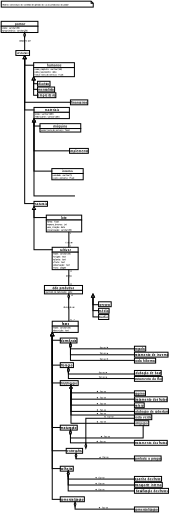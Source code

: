 <?xml version="1.0"?>
<diagram xmlns:dia="http://www.lysator.liu.se/~alla/dia/">
  <diagramdata>
    <attribute name="background">
      <color val="#ffffff"/>
    </attribute>
    <attribute name="paper">
      <composite type="paper">
        <attribute name="name">
          <string>#A4#</string>
        </attribute>
        <attribute name="tmargin">
          <real val="2"/>
        </attribute>
        <attribute name="bmargin">
          <real val="2"/>
        </attribute>
        <attribute name="lmargin">
          <real val="2"/>
        </attribute>
        <attribute name="rmargin">
          <real val="2"/>
        </attribute>
        <attribute name="is_portrait">
          <boolean val="true"/>
        </attribute>
        <attribute name="scaling">
          <real val="0.175"/>
        </attribute>
        <attribute name="fitto">
          <boolean val="true"/>
        </attribute>
        <attribute name="fitwidth">
          <int val="1"/>
        </attribute>
        <attribute name="fitheight">
          <int val="1"/>
        </attribute>
      </composite>
    </attribute>
    <attribute name="grid">
      <composite type="grid">
        <attribute name="width_x">
          <real val="1"/>
        </attribute>
        <attribute name="width_y">
          <real val="1"/>
        </attribute>
        <attribute name="visible_x">
          <int val="1"/>
        </attribute>
        <attribute name="visible_y">
          <int val="1"/>
        </attribute>
      </composite>
    </attribute>
    <attribute name="guides">
      <composite type="guides">
        <attribute name="hguides"/>
        <attribute name="vguides"/>
      </composite>
    </attribute>
  </diagramdata>
  <layer name="Background" visible="true">
    <object type="UML - Class" version="0" id="O0">
      <attribute name="obj_pos">
        <point val="90.572,22.057"/>
      </attribute>
      <attribute name="obj_bb">
        <rectangle val="90.522,22.007;104.026,25.307"/>
      </attribute>
      <attribute name="elem_corner">
        <point val="90.572,22.057"/>
      </attribute>
      <attribute name="elem_width">
        <real val="13.405"/>
      </attribute>
      <attribute name="elem_height">
        <real val="3.2"/>
      </attribute>
      <attribute name="name">
        <string>#pomar#</string>
      </attribute>
      <attribute name="stereotype">
        <string/>
      </attribute>
      <attribute name="abstract">
        <boolean val="false"/>
      </attribute>
      <attribute name="suppress_attributes">
        <boolean val="false"/>
      </attribute>
      <attribute name="suppress_operations">
        <boolean val="false"/>
      </attribute>
      <attribute name="visible_attributes">
        <boolean val="true"/>
      </attribute>
      <attribute name="visible_operations">
        <boolean val="false"/>
      </attribute>
      <attribute name="attributes">
        <composite type="umlattribute">
          <attribute name="name">
            <string>#nome#</string>
          </attribute>
          <attribute name="type">
            <string>#varchar(50)#</string>
          </attribute>
          <attribute name="value">
            <string/>
          </attribute>
          <attribute name="visibility">
            <enum val="0"/>
          </attribute>
          <attribute name="abstract">
            <boolean val="false"/>
          </attribute>
          <attribute name="class_scope">
            <boolean val="false"/>
          </attribute>
        </composite>
        <composite type="umlattribute">
          <attribute name="name">
            <string>#propriet&#225;rio#</string>
          </attribute>
          <attribute name="type">
            <string>#varchar(50)#</string>
          </attribute>
          <attribute name="value">
            <string/>
          </attribute>
          <attribute name="visibility">
            <enum val="0"/>
          </attribute>
          <attribute name="abstract">
            <boolean val="false"/>
          </attribute>
          <attribute name="class_scope">
            <boolean val="false"/>
          </attribute>
        </composite>
      </attribute>
      <attribute name="operations"/>
      <attribute name="template">
        <boolean val="false"/>
      </attribute>
      <attribute name="templates"/>
    </object>
    <object type="UML - Class" version="0" id="O1">
      <attribute name="obj_pos">
        <point val="103.479,77.5"/>
      </attribute>
      <attribute name="obj_bb">
        <rectangle val="103.429,77.45;116.449,82.35"/>
      </attribute>
      <attribute name="elem_corner">
        <point val="103.479,77.5"/>
      </attribute>
      <attribute name="elem_width">
        <real val="12.92"/>
      </attribute>
      <attribute name="elem_height">
        <real val="4.8"/>
      </attribute>
      <attribute name="name">
        <string>#lote#</string>
      </attribute>
      <attribute name="stereotype">
        <string/>
      </attribute>
      <attribute name="abstract">
        <boolean val="false"/>
      </attribute>
      <attribute name="suppress_attributes">
        <boolean val="false"/>
      </attribute>
      <attribute name="suppress_operations">
        <boolean val="false"/>
      </attribute>
      <attribute name="visible_attributes">
        <boolean val="true"/>
      </attribute>
      <attribute name="visible_operations">
        <boolean val="false"/>
      </attribute>
      <attribute name="attributes">
        <composite type="umlattribute">
          <attribute name="name">
            <string>#&#225;rea#</string>
          </attribute>
          <attribute name="type">
            <string>#float#</string>
          </attribute>
          <attribute name="value">
            <string/>
          </attribute>
          <attribute name="visibility">
            <enum val="0"/>
          </attribute>
          <attribute name="abstract">
            <boolean val="false"/>
          </attribute>
          <attribute name="class_scope">
            <boolean val="false"/>
          </attribute>
        </composite>
        <composite type="umlattribute">
          <attribute name="name">
            <string>#numero_&#225;rvores#</string>
          </attribute>
          <attribute name="type">
            <string>#int#</string>
          </attribute>
          <attribute name="value">
            <string/>
          </attribute>
          <attribute name="visibility">
            <enum val="0"/>
          </attribute>
          <attribute name="abstract">
            <boolean val="false"/>
          </attribute>
          <attribute name="class_scope">
            <boolean val="false"/>
          </attribute>
        </composite>
        <composite type="umlattribute">
          <attribute name="name">
            <string>#ano_cria&#231;&#227;o#</string>
          </attribute>
          <attribute name="type">
            <string>#date#</string>
          </attribute>
          <attribute name="value">
            <string/>
          </attribute>
          <attribute name="visibility">
            <enum val="0"/>
          </attribute>
          <attribute name="abstract">
            <boolean val="false"/>
          </attribute>
          <attribute name="class_scope">
            <boolean val="false"/>
          </attribute>
        </composite>
        <composite type="umlattribute">
          <attribute name="name">
            <string>#localiza&#231;&#227;o#</string>
          </attribute>
          <attribute name="type">
            <string>#varchar(50)#</string>
          </attribute>
          <attribute name="value">
            <string/>
          </attribute>
          <attribute name="visibility">
            <enum val="0"/>
          </attribute>
          <attribute name="abstract">
            <boolean val="false"/>
          </attribute>
          <attribute name="class_scope">
            <boolean val="false"/>
          </attribute>
        </composite>
      </attribute>
      <attribute name="operations"/>
      <attribute name="template">
        <boolean val="false"/>
      </attribute>
      <attribute name="templates"/>
    </object>
    <object type="UML - Class" version="0" id="O2">
      <attribute name="obj_pos">
        <point val="105.162,86.7"/>
      </attribute>
      <attribute name="obj_bb">
        <rectangle val="105.112,86.65;114.738,93.15"/>
      </attribute>
      <attribute name="elem_corner">
        <point val="105.162,86.7"/>
      </attribute>
      <attribute name="elem_width">
        <real val="9.526"/>
      </attribute>
      <attribute name="elem_height">
        <real val="6.4"/>
      </attribute>
      <attribute name="name">
        <string>#cultivar#</string>
      </attribute>
      <attribute name="stereotype">
        <string/>
      </attribute>
      <attribute name="abstract">
        <boolean val="false"/>
      </attribute>
      <attribute name="suppress_attributes">
        <boolean val="false"/>
      </attribute>
      <attribute name="suppress_operations">
        <boolean val="false"/>
      </attribute>
      <attribute name="visible_attributes">
        <boolean val="true"/>
      </attribute>
      <attribute name="visible_operations">
        <boolean val="false"/>
      </attribute>
      <attribute name="attributes">
        <composite type="umlattribute">
          <attribute name="name">
            <string>#nome#</string>
          </attribute>
          <attribute name="type">
            <string>#varchar(50)#</string>
          </attribute>
          <attribute name="value">
            <string/>
          </attribute>
          <attribute name="visibility">
            <enum val="0"/>
          </attribute>
          <attribute name="abstract">
            <boolean val="false"/>
          </attribute>
          <attribute name="class_scope">
            <boolean val="false"/>
          </attribute>
        </composite>
        <composite type="umlattribute">
          <attribute name="name">
            <string>#origem#</string>
          </attribute>
          <attribute name="type">
            <string>#text#</string>
          </attribute>
          <attribute name="value">
            <string/>
          </attribute>
          <attribute name="visibility">
            <enum val="0"/>
          </attribute>
          <attribute name="abstract">
            <boolean val="false"/>
          </attribute>
          <attribute name="class_scope">
            <boolean val="false"/>
          </attribute>
        </composite>
        <composite type="umlattribute">
          <attribute name="name">
            <string>#planta#</string>
          </attribute>
          <attribute name="type">
            <string>#text#</string>
          </attribute>
          <attribute name="value">
            <string/>
          </attribute>
          <attribute name="visibility">
            <enum val="0"/>
          </attribute>
          <attribute name="abstract">
            <boolean val="false"/>
          </attribute>
          <attribute name="class_scope">
            <boolean val="false"/>
          </attribute>
        </composite>
        <composite type="umlattribute">
          <attribute name="name">
            <string>#fruto#</string>
          </attribute>
          <attribute name="type">
            <string>#text#</string>
          </attribute>
          <attribute name="value">
            <string/>
          </attribute>
          <attribute name="visibility">
            <enum val="0"/>
          </attribute>
          <attribute name="abstract">
            <boolean val="false"/>
          </attribute>
          <attribute name="class_scope">
            <boolean val="false"/>
          </attribute>
        </composite>
        <composite type="umlattribute">
          <attribute name="name">
            <string>#observa&#231;&#227;o#</string>
          </attribute>
          <attribute name="type">
            <string>#text#</string>
          </attribute>
          <attribute name="value">
            <string/>
          </attribute>
          <attribute name="visibility">
            <enum val="0"/>
          </attribute>
          <attribute name="abstract">
            <boolean val="false"/>
          </attribute>
          <attribute name="class_scope">
            <boolean val="false"/>
          </attribute>
        </composite>
        <composite type="umlattribute">
          <attribute name="name">
            <string>#foto#</string>
          </attribute>
          <attribute name="type">
            <string>#imagem#</string>
          </attribute>
          <attribute name="value">
            <string/>
          </attribute>
          <attribute name="visibility">
            <enum val="0"/>
          </attribute>
          <attribute name="abstract">
            <boolean val="false"/>
          </attribute>
          <attribute name="class_scope">
            <boolean val="false"/>
          </attribute>
        </composite>
      </attribute>
      <attribute name="operations"/>
      <attribute name="template">
        <boolean val="false"/>
      </attribute>
      <attribute name="templates"/>
    </object>
    <object type="UML - Class" version="0" id="O3">
      <attribute name="obj_pos">
        <point val="102.948,97.629"/>
      </attribute>
      <attribute name="obj_bb">
        <rectangle val="102.898,97.579;116.888,100.079"/>
      </attribute>
      <attribute name="elem_corner">
        <point val="102.948,97.629"/>
      </attribute>
      <attribute name="elem_width">
        <real val="13.89"/>
      </attribute>
      <attribute name="elem_height">
        <real val="2.4"/>
      </attribute>
      <attribute name="name">
        <string>#ciclo produtivo#</string>
      </attribute>
      <attribute name="stereotype">
        <string/>
      </attribute>
      <attribute name="abstract">
        <boolean val="false"/>
      </attribute>
      <attribute name="suppress_attributes">
        <boolean val="false"/>
      </attribute>
      <attribute name="suppress_operations">
        <boolean val="false"/>
      </attribute>
      <attribute name="visible_attributes">
        <boolean val="true"/>
      </attribute>
      <attribute name="visible_operations">
        <boolean val="false"/>
      </attribute>
      <attribute name="attributes">
        <composite type="umlattribute">
          <attribute name="name">
            <string>#per&#237;odo_de_matura&#231;&#227;o#</string>
          </attribute>
          <attribute name="type">
            <string>#date#</string>
          </attribute>
          <attribute name="value">
            <string/>
          </attribute>
          <attribute name="visibility">
            <enum val="0"/>
          </attribute>
          <attribute name="abstract">
            <boolean val="false"/>
          </attribute>
          <attribute name="class_scope">
            <boolean val="false"/>
          </attribute>
        </composite>
      </attribute>
      <attribute name="operations"/>
      <attribute name="template">
        <boolean val="false"/>
      </attribute>
      <attribute name="templates"/>
    </object>
    <object type="UML - Association" version="0" id="O4">
      <attribute name="obj_pos">
        <point val="109.925,93.1"/>
      </attribute>
      <attribute name="obj_bb">
        <rectangle val="108.355,91.65;111.463,99.079"/>
      </attribute>
      <attribute name="orth_points">
        <point val="109.925,93.1"/>
        <point val="109.925,95.279"/>
        <point val="109.893,95.279"/>
        <point val="109.893,97.629"/>
      </attribute>
      <attribute name="orth_orient">
        <enum val="1"/>
        <enum val="0"/>
        <enum val="1"/>
      </attribute>
      <attribute name="name">
        <string>#possui#</string>
      </attribute>
      <attribute name="direction">
        <enum val="0"/>
      </attribute>
      <attribute name="ends">
        <composite>
          <attribute name="role">
            <string>#1#</string>
          </attribute>
          <attribute name="multiplicity">
            <string/>
          </attribute>
          <attribute name="arrow">
            <boolean val="false"/>
          </attribute>
          <attribute name="aggregate">
            <enum val="0"/>
          </attribute>
        </composite>
        <composite>
          <attribute name="role">
            <string>#1#</string>
          </attribute>
          <attribute name="multiplicity">
            <string/>
          </attribute>
          <attribute name="arrow">
            <boolean val="false"/>
          </attribute>
          <attribute name="aggregate">
            <enum val="0"/>
          </attribute>
        </composite>
      </attribute>
      <connections>
        <connection handle="0" to="O2" connection="6"/>
        <connection handle="1" to="O3" connection="1"/>
      </connections>
    </object>
    <object type="UML - Class" version="0" id="O5">
      <attribute name="obj_pos">
        <point val="105.177,107.857"/>
      </attribute>
      <attribute name="obj_bb">
        <rectangle val="105.127,107.807;114.753,111.107"/>
      </attribute>
      <attribute name="elem_corner">
        <point val="105.177,107.857"/>
      </attribute>
      <attribute name="elem_width">
        <real val="9.526"/>
      </attribute>
      <attribute name="elem_height">
        <real val="3.2"/>
      </attribute>
      <attribute name="name">
        <string>#fases#</string>
      </attribute>
      <attribute name="stereotype">
        <string/>
      </attribute>
      <attribute name="abstract">
        <boolean val="false"/>
      </attribute>
      <attribute name="suppress_attributes">
        <boolean val="false"/>
      </attribute>
      <attribute name="suppress_operations">
        <boolean val="false"/>
      </attribute>
      <attribute name="visible_attributes">
        <boolean val="true"/>
      </attribute>
      <attribute name="visible_operations">
        <boolean val="false"/>
      </attribute>
      <attribute name="attributes">
        <composite type="umlattribute">
          <attribute name="name">
            <string>#nome#</string>
          </attribute>
          <attribute name="type">
            <string>#varchar(30)#</string>
          </attribute>
          <attribute name="value">
            <string/>
          </attribute>
          <attribute name="visibility">
            <enum val="0"/>
          </attribute>
          <attribute name="abstract">
            <boolean val="false"/>
          </attribute>
          <attribute name="class_scope">
            <boolean val="false"/>
          </attribute>
        </composite>
        <composite type="umlattribute">
          <attribute name="name">
            <string>#descri&#231;&#227;o#</string>
          </attribute>
          <attribute name="type">
            <string>#text#</string>
          </attribute>
          <attribute name="value">
            <string/>
          </attribute>
          <attribute name="visibility">
            <enum val="0"/>
          </attribute>
          <attribute name="abstract">
            <boolean val="false"/>
          </attribute>
          <attribute name="class_scope">
            <boolean val="false"/>
          </attribute>
        </composite>
      </attribute>
      <attribute name="operations"/>
      <attribute name="template">
        <boolean val="false"/>
      </attribute>
      <attribute name="templates"/>
    </object>
    <object type="UML - Association" version="0" id="O6">
      <attribute name="obj_pos">
        <point val="109.893,100.029"/>
      </attribute>
      <attribute name="obj_bb">
        <rectangle val="107.15,98.579;112.683,109.307"/>
      </attribute>
      <attribute name="orth_points">
        <point val="109.893,100.029"/>
        <point val="109.893,104.287"/>
        <point val="109.94,104.287"/>
        <point val="109.94,107.857"/>
      </attribute>
      <attribute name="orth_orient">
        <enum val="1"/>
        <enum val="0"/>
        <enum val="1"/>
      </attribute>
      <attribute name="name">
        <string>#dividido em#</string>
      </attribute>
      <attribute name="direction">
        <enum val="0"/>
      </attribute>
      <attribute name="ends">
        <composite>
          <attribute name="role">
            <string>#1#</string>
          </attribute>
          <attribute name="multiplicity">
            <string/>
          </attribute>
          <attribute name="arrow">
            <boolean val="false"/>
          </attribute>
          <attribute name="aggregate">
            <enum val="1"/>
          </attribute>
        </composite>
        <composite>
          <attribute name="role">
            <string>#1..*#</string>
          </attribute>
          <attribute name="multiplicity">
            <string/>
          </attribute>
          <attribute name="arrow">
            <boolean val="false"/>
          </attribute>
          <attribute name="aggregate">
            <enum val="0"/>
          </attribute>
        </composite>
      </attribute>
      <connections>
        <connection handle="0" to="O3" connection="6"/>
        <connection handle="1" to="O5" connection="1"/>
      </connections>
    </object>
    <object type="UML - Class" version="0" id="O7">
      <attribute name="obj_pos">
        <point val="99.861,33.889"/>
      </attribute>
      <attribute name="obj_bb">
        <rectangle val="99.811,33.839;114.77,37.939"/>
      </attribute>
      <attribute name="elem_corner">
        <point val="99.861,33.889"/>
      </attribute>
      <attribute name="elem_width">
        <real val="14.859"/>
      </attribute>
      <attribute name="elem_height">
        <real val="4"/>
      </attribute>
      <attribute name="name">
        <string>#humanos#</string>
      </attribute>
      <attribute name="stereotype">
        <string/>
      </attribute>
      <attribute name="abstract">
        <boolean val="false"/>
      </attribute>
      <attribute name="suppress_attributes">
        <boolean val="false"/>
      </attribute>
      <attribute name="suppress_operations">
        <boolean val="false"/>
      </attribute>
      <attribute name="visible_attributes">
        <boolean val="true"/>
      </attribute>
      <attribute name="visible_operations">
        <boolean val="false"/>
      </attribute>
      <attribute name="attributes">
        <composite type="umlattribute">
          <attribute name="name">
            <string>#nome_completo#</string>
          </attribute>
          <attribute name="type">
            <string>#varchar(100)#</string>
          </attribute>
          <attribute name="value">
            <string/>
          </attribute>
          <attribute name="visibility">
            <enum val="0"/>
          </attribute>
          <attribute name="abstract">
            <boolean val="false"/>
          </attribute>
          <attribute name="class_scope">
            <boolean val="false"/>
          </attribute>
        </composite>
        <composite type="umlattribute">
          <attribute name="name">
            <string>#data_nascimento#</string>
          </attribute>
          <attribute name="type">
            <string>#date#</string>
          </attribute>
          <attribute name="value">
            <string/>
          </attribute>
          <attribute name="visibility">
            <enum val="0"/>
          </attribute>
          <attribute name="abstract">
            <boolean val="false"/>
          </attribute>
          <attribute name="class_scope">
            <boolean val="false"/>
          </attribute>
        </composite>
        <composite type="umlattribute">
          <attribute name="name">
            <string>#valor_hora_de_servico#</string>
          </attribute>
          <attribute name="type">
            <string>#float#</string>
          </attribute>
          <attribute name="value">
            <string/>
          </attribute>
          <attribute name="visibility">
            <enum val="0"/>
          </attribute>
          <attribute name="abstract">
            <boolean val="false"/>
          </attribute>
          <attribute name="class_scope">
            <boolean val="false"/>
          </attribute>
        </composite>
      </attribute>
      <attribute name="operations"/>
      <attribute name="template">
        <boolean val="false"/>
      </attribute>
      <attribute name="templates"/>
    </object>
    <object type="UML - Class" version="0" id="O8">
      <attribute name="obj_pos">
        <point val="110.389,44.532"/>
      </attribute>
      <attribute name="obj_bb">
        <rectangle val="110.339,44.481;116.541,45.981"/>
      </attribute>
      <attribute name="elem_corner">
        <point val="110.389,44.532"/>
      </attribute>
      <attribute name="elem_width">
        <real val="6.103"/>
      </attribute>
      <attribute name="elem_height">
        <real val="1.4"/>
      </attribute>
      <attribute name="name">
        <string>#financeiros#</string>
      </attribute>
      <attribute name="stereotype">
        <string/>
      </attribute>
      <attribute name="abstract">
        <boolean val="false"/>
      </attribute>
      <attribute name="suppress_attributes">
        <boolean val="false"/>
      </attribute>
      <attribute name="suppress_operations">
        <boolean val="false"/>
      </attribute>
      <attribute name="visible_attributes">
        <boolean val="false"/>
      </attribute>
      <attribute name="visible_operations">
        <boolean val="false"/>
      </attribute>
      <attribute name="attributes"/>
      <attribute name="operations"/>
      <attribute name="template">
        <boolean val="false"/>
      </attribute>
      <attribute name="templates"/>
    </object>
    <object type="UML - Class" version="0" id="O9">
      <attribute name="obj_pos">
        <point val="99.961,46.689"/>
      </attribute>
      <attribute name="obj_bb">
        <rectangle val="99.911,46.639;112.931,49.939"/>
      </attribute>
      <attribute name="elem_corner">
        <point val="99.961,46.689"/>
      </attribute>
      <attribute name="elem_width">
        <real val="12.92"/>
      </attribute>
      <attribute name="elem_height">
        <real val="3.2"/>
      </attribute>
      <attribute name="name">
        <string>#materiais#</string>
      </attribute>
      <attribute name="stereotype">
        <string/>
      </attribute>
      <attribute name="abstract">
        <boolean val="false"/>
      </attribute>
      <attribute name="suppress_attributes">
        <boolean val="false"/>
      </attribute>
      <attribute name="suppress_operations">
        <boolean val="false"/>
      </attribute>
      <attribute name="visible_attributes">
        <boolean val="true"/>
      </attribute>
      <attribute name="visible_operations">
        <boolean val="false"/>
      </attribute>
      <attribute name="attributes">
        <composite type="umlattribute">
          <attribute name="name">
            <string>#nome#</string>
          </attribute>
          <attribute name="type">
            <string>#varchar(100)#</string>
          </attribute>
          <attribute name="value">
            <string/>
          </attribute>
          <attribute name="visibility">
            <enum val="0"/>
          </attribute>
          <attribute name="abstract">
            <boolean val="false"/>
          </attribute>
          <attribute name="class_scope">
            <boolean val="false"/>
          </attribute>
        </composite>
        <composite type="umlattribute">
          <attribute name="name">
            <string>#fabricante#</string>
          </attribute>
          <attribute name="type">
            <string>#varchar(100)#</string>
          </attribute>
          <attribute name="value">
            <string/>
          </attribute>
          <attribute name="visibility">
            <enum val="0"/>
          </attribute>
          <attribute name="abstract">
            <boolean val="false"/>
          </attribute>
          <attribute name="class_scope">
            <boolean val="false"/>
          </attribute>
        </composite>
      </attribute>
      <attribute name="operations"/>
      <attribute name="template">
        <boolean val="false"/>
      </attribute>
      <attribute name="templates"/>
    </object>
    <object type="UML - Generalization" version="0" id="O10">
      <attribute name="obj_pos">
        <point val="97.297,31.822"/>
      </attribute>
      <attribute name="obj_bb">
        <rectangle val="96.447,30.971;111.239,46.081"/>
      </attribute>
      <attribute name="orth_points">
        <point val="97.297,31.822"/>
        <point val="97.297,45.211"/>
        <point val="110.389,45.211"/>
        <point val="110.389,45.231"/>
      </attribute>
      <attribute name="orth_orient">
        <enum val="1"/>
        <enum val="0"/>
        <enum val="1"/>
      </attribute>
      <attribute name="name">
        <string/>
      </attribute>
      <attribute name="stereotype">
        <string/>
      </attribute>
      <connections>
        <connection handle="0" to="O39" connection="6"/>
        <connection handle="1" to="O8" connection="3"/>
      </connections>
    </object>
    <object type="UML - Generalization" version="0" id="O11">
      <attribute name="obj_pos">
        <point val="97.297,31.822"/>
      </attribute>
      <attribute name="obj_bb">
        <rectangle val="96.447,30.971;100.711,35.461"/>
      </attribute>
      <attribute name="orth_points">
        <point val="97.297,31.822"/>
        <point val="97.297,34.611"/>
        <point val="99.861,34.611"/>
        <point val="99.861,34.589"/>
      </attribute>
      <attribute name="orth_orient">
        <enum val="1"/>
        <enum val="0"/>
        <enum val="1"/>
      </attribute>
      <attribute name="name">
        <string/>
      </attribute>
      <attribute name="stereotype">
        <string/>
      </attribute>
      <connections>
        <connection handle="0" to="O39" connection="6"/>
        <connection handle="1" to="O7" connection="3"/>
      </connections>
    </object>
    <object type="UML - Generalization" version="0" id="O12">
      <attribute name="obj_pos">
        <point val="97.297,31.822"/>
      </attribute>
      <attribute name="obj_bb">
        <rectangle val="96.447,30.971;100.811,48.261"/>
      </attribute>
      <attribute name="orth_points">
        <point val="97.297,31.822"/>
        <point val="97.297,47.411"/>
        <point val="99.961,47.411"/>
        <point val="99.961,47.389"/>
      </attribute>
      <attribute name="orth_orient">
        <enum val="1"/>
        <enum val="0"/>
        <enum val="1"/>
      </attribute>
      <attribute name="name">
        <string/>
      </attribute>
      <attribute name="stereotype">
        <string/>
      </attribute>
      <connections>
        <connection handle="0" to="O39" connection="6"/>
        <connection handle="1" to="O9" connection="3"/>
      </connections>
    </object>
    <object type="UML - Class" version="0" id="O13">
      <attribute name="obj_pos">
        <point val="118.434,102.295"/>
      </attribute>
      <attribute name="obj_bb">
        <rectangle val="118.384,102.245;123.072,103.745"/>
      </attribute>
      <attribute name="elem_corner">
        <point val="118.434,102.295"/>
      </attribute>
      <attribute name="elem_width">
        <real val="4.588"/>
      </attribute>
      <attribute name="elem_height">
        <real val="1.4"/>
      </attribute>
      <attribute name="name">
        <string>#precoce#</string>
      </attribute>
      <attribute name="stereotype">
        <string/>
      </attribute>
      <attribute name="abstract">
        <boolean val="false"/>
      </attribute>
      <attribute name="suppress_attributes">
        <boolean val="false"/>
      </attribute>
      <attribute name="suppress_operations">
        <boolean val="false"/>
      </attribute>
      <attribute name="visible_attributes">
        <boolean val="false"/>
      </attribute>
      <attribute name="visible_operations">
        <boolean val="false"/>
      </attribute>
      <attribute name="attributes"/>
      <attribute name="operations"/>
      <attribute name="template">
        <boolean val="false"/>
      </attribute>
      <attribute name="templates"/>
    </object>
    <object type="UML - Class" version="0" id="O14">
      <attribute name="obj_pos">
        <point val="118.434,104.166"/>
      </attribute>
      <attribute name="obj_bb">
        <rectangle val="118.384,104.116;122.223,105.616"/>
      </attribute>
      <attribute name="elem_corner">
        <point val="118.434,104.166"/>
      </attribute>
      <attribute name="elem_width">
        <real val="3.739"/>
      </attribute>
      <attribute name="elem_height">
        <real val="1.4"/>
      </attribute>
      <attribute name="name">
        <string>#m&#233;dio#</string>
      </attribute>
      <attribute name="stereotype">
        <string/>
      </attribute>
      <attribute name="abstract">
        <boolean val="false"/>
      </attribute>
      <attribute name="suppress_attributes">
        <boolean val="false"/>
      </attribute>
      <attribute name="suppress_operations">
        <boolean val="false"/>
      </attribute>
      <attribute name="visible_attributes">
        <boolean val="false"/>
      </attribute>
      <attribute name="visible_operations">
        <boolean val="false"/>
      </attribute>
      <attribute name="attributes"/>
      <attribute name="operations"/>
      <attribute name="template">
        <boolean val="false"/>
      </attribute>
      <attribute name="templates"/>
    </object>
    <object type="UML - Class" version="0" id="O15">
      <attribute name="obj_pos">
        <point val="118.434,105.952"/>
      </attribute>
      <attribute name="obj_bb">
        <rectangle val="118.384,105.902;122.041,107.402"/>
      </attribute>
      <attribute name="elem_corner">
        <point val="118.434,105.952"/>
      </attribute>
      <attribute name="elem_width">
        <real val="3.557"/>
      </attribute>
      <attribute name="elem_height">
        <real val="1.4"/>
      </attribute>
      <attribute name="name">
        <string>#tardio#</string>
      </attribute>
      <attribute name="stereotype">
        <string/>
      </attribute>
      <attribute name="abstract">
        <boolean val="false"/>
      </attribute>
      <attribute name="suppress_attributes">
        <boolean val="false"/>
      </attribute>
      <attribute name="suppress_operations">
        <boolean val="false"/>
      </attribute>
      <attribute name="visible_attributes">
        <boolean val="false"/>
      </attribute>
      <attribute name="visible_operations">
        <boolean val="false"/>
      </attribute>
      <attribute name="attributes"/>
      <attribute name="operations"/>
      <attribute name="template">
        <boolean val="false"/>
      </attribute>
      <attribute name="templates"/>
    </object>
    <object type="UML - Generalization" version="0" id="O16">
      <attribute name="obj_pos">
        <point val="116.838,100.029"/>
      </attribute>
      <attribute name="obj_bb">
        <rectangle val="115.988,99.179;119.284,105.716"/>
      </attribute>
      <attribute name="orth_points">
        <point val="116.838,100.029"/>
        <point val="116.838,104.824"/>
        <point val="118.434,104.824"/>
        <point val="118.434,104.866"/>
      </attribute>
      <attribute name="orth_orient">
        <enum val="1"/>
        <enum val="0"/>
        <enum val="1"/>
      </attribute>
      <attribute name="name">
        <string/>
      </attribute>
      <attribute name="stereotype">
        <string/>
      </attribute>
      <connections>
        <connection handle="0" to="O3" connection="7"/>
        <connection handle="1" to="O14" connection="3"/>
      </connections>
    </object>
    <object type="UML - Generalization" version="0" id="O17">
      <attribute name="obj_pos">
        <point val="116.838,100.029"/>
      </attribute>
      <attribute name="obj_bb">
        <rectangle val="115.988,99.179;119.284,103.98"/>
      </attribute>
      <attribute name="orth_points">
        <point val="116.838,100.029"/>
        <point val="116.838,103.13"/>
        <point val="118.434,103.13"/>
        <point val="118.434,102.995"/>
      </attribute>
      <attribute name="orth_orient">
        <enum val="1"/>
        <enum val="0"/>
        <enum val="1"/>
      </attribute>
      <attribute name="name">
        <string/>
      </attribute>
      <attribute name="stereotype">
        <string/>
      </attribute>
      <connections>
        <connection handle="0" to="O3" connection="7"/>
        <connection handle="1" to="O13" connection="3"/>
      </connections>
    </object>
    <object type="UML - Generalization" version="0" id="O18">
      <attribute name="obj_pos">
        <point val="116.838,100.029"/>
      </attribute>
      <attribute name="obj_bb">
        <rectangle val="115.988,99.179;119.284,107.502"/>
      </attribute>
      <attribute name="orth_points">
        <point val="116.838,100.029"/>
        <point val="116.838,106.624"/>
        <point val="118.434,106.624"/>
        <point val="118.434,106.652"/>
      </attribute>
      <attribute name="orth_orient">
        <enum val="1"/>
        <enum val="0"/>
        <enum val="1"/>
      </attribute>
      <attribute name="name">
        <string/>
      </attribute>
      <attribute name="stereotype">
        <string/>
      </attribute>
      <connections>
        <connection handle="0" to="O3" connection="7"/>
        <connection handle="1" to="O15" connection="3"/>
      </connections>
    </object>
    <object type="UML - Class" version="0" id="O19">
      <attribute name="obj_pos">
        <point val="101.672,51.332"/>
      </attribute>
      <attribute name="obj_bb">
        <rectangle val="101.622,51.282;116.581,53.782"/>
      </attribute>
      <attribute name="elem_corner">
        <point val="101.672,51.332"/>
      </attribute>
      <attribute name="elem_width">
        <real val="14.859"/>
      </attribute>
      <attribute name="elem_height">
        <real val="2.4"/>
      </attribute>
      <attribute name="name">
        <string>#m&#225;quina#</string>
      </attribute>
      <attribute name="stereotype">
        <string/>
      </attribute>
      <attribute name="abstract">
        <boolean val="false"/>
      </attribute>
      <attribute name="suppress_attributes">
        <boolean val="false"/>
      </attribute>
      <attribute name="suppress_operations">
        <boolean val="false"/>
      </attribute>
      <attribute name="visible_attributes">
        <boolean val="true"/>
      </attribute>
      <attribute name="visible_operations">
        <boolean val="false"/>
      </attribute>
      <attribute name="attributes">
        <composite type="umlattribute">
          <attribute name="name">
            <string>#valor_hora_de_servi&#231;o#</string>
          </attribute>
          <attribute name="type">
            <string>#float#</string>
          </attribute>
          <attribute name="value">
            <string/>
          </attribute>
          <attribute name="visibility">
            <enum val="0"/>
          </attribute>
          <attribute name="abstract">
            <boolean val="false"/>
          </attribute>
          <attribute name="class_scope">
            <boolean val="false"/>
          </attribute>
        </composite>
      </attribute>
      <attribute name="operations"/>
      <attribute name="template">
        <boolean val="false"/>
      </attribute>
      <attribute name="templates"/>
    </object>
    <object type="UML - Class" version="0" id="O20">
      <attribute name="obj_pos">
        <point val="110.126,58.418"/>
      </attribute>
      <attribute name="obj_bb">
        <rectangle val="110.076,58.368;116.582,59.868"/>
      </attribute>
      <attribute name="elem_corner">
        <point val="110.126,58.418"/>
      </attribute>
      <attribute name="elem_width">
        <real val="6.405"/>
      </attribute>
      <attribute name="elem_height">
        <real val="1.4"/>
      </attribute>
      <attribute name="name">
        <string>#implemento#</string>
      </attribute>
      <attribute name="stereotype">
        <string/>
      </attribute>
      <attribute name="abstract">
        <boolean val="false"/>
      </attribute>
      <attribute name="suppress_attributes">
        <boolean val="false"/>
      </attribute>
      <attribute name="suppress_operations">
        <boolean val="false"/>
      </attribute>
      <attribute name="visible_attributes">
        <boolean val="false"/>
      </attribute>
      <attribute name="visible_operations">
        <boolean val="false"/>
      </attribute>
      <attribute name="attributes"/>
      <attribute name="operations"/>
      <attribute name="template">
        <boolean val="false"/>
      </attribute>
      <attribute name="templates"/>
    </object>
    <object type="UML - Class" version="0" id="O21">
      <attribute name="obj_pos">
        <point val="105.066,64.189"/>
      </attribute>
      <attribute name="obj_bb">
        <rectangle val="105.016,64.139;116.582,67.439"/>
      </attribute>
      <attribute name="elem_corner">
        <point val="105.066,64.189"/>
      </attribute>
      <attribute name="elem_width">
        <real val="11.466"/>
      </attribute>
      <attribute name="elem_height">
        <real val="3.2"/>
      </attribute>
      <attribute name="name">
        <string>#insumo#</string>
      </attribute>
      <attribute name="stereotype">
        <string/>
      </attribute>
      <attribute name="abstract">
        <boolean val="false"/>
      </attribute>
      <attribute name="suppress_attributes">
        <boolean val="false"/>
      </attribute>
      <attribute name="suppress_operations">
        <boolean val="false"/>
      </attribute>
      <attribute name="visible_attributes">
        <boolean val="true"/>
      </attribute>
      <attribute name="visible_operations">
        <boolean val="false"/>
      </attribute>
      <attribute name="attributes">
        <composite type="umlattribute">
          <attribute name="name">
            <string>#unidade#</string>
          </attribute>
          <attribute name="type">
            <string>#varchar(5)#</string>
          </attribute>
          <attribute name="value">
            <string/>
          </attribute>
          <attribute name="visibility">
            <enum val="0"/>
          </attribute>
          <attribute name="abstract">
            <boolean val="false"/>
          </attribute>
          <attribute name="class_scope">
            <boolean val="false"/>
          </attribute>
        </composite>
        <composite type="umlattribute">
          <attribute name="name">
            <string>#custo unit&#225;rio#</string>
          </attribute>
          <attribute name="type">
            <string>#float#</string>
          </attribute>
          <attribute name="value">
            <string/>
          </attribute>
          <attribute name="visibility">
            <enum val="0"/>
          </attribute>
          <attribute name="abstract">
            <boolean val="false"/>
          </attribute>
          <attribute name="class_scope">
            <boolean val="false"/>
          </attribute>
        </composite>
      </attribute>
      <attribute name="operations"/>
      <attribute name="template">
        <boolean val="false"/>
      </attribute>
      <attribute name="templates"/>
    </object>
    <object type="UML - Generalization" version="0" id="O22">
      <attribute name="obj_pos">
        <point val="99.961,49.889"/>
      </attribute>
      <attribute name="obj_bb">
        <rectangle val="99.111,49.039;102.522,52.882"/>
      </attribute>
      <attribute name="orth_points">
        <point val="99.961,49.889"/>
        <point val="99.961,52.011"/>
        <point val="101.672,52.011"/>
        <point val="101.672,52.032"/>
      </attribute>
      <attribute name="orth_orient">
        <enum val="1"/>
        <enum val="0"/>
        <enum val="1"/>
      </attribute>
      <attribute name="name">
        <string/>
      </attribute>
      <attribute name="stereotype">
        <string/>
      </attribute>
      <connections>
        <connection handle="0" to="O9" connection="5"/>
        <connection handle="1" to="O19" connection="3"/>
      </connections>
    </object>
    <object type="UML - Generalization" version="0" id="O23">
      <attribute name="obj_pos">
        <point val="99.961,49.889"/>
      </attribute>
      <attribute name="obj_bb">
        <rectangle val="99.111,49.039;110.976,59.968"/>
      </attribute>
      <attribute name="orth_points">
        <point val="99.961,49.889"/>
        <point val="99.961,59.111"/>
        <point val="110.126,59.111"/>
        <point val="110.126,59.118"/>
      </attribute>
      <attribute name="orth_orient">
        <enum val="1"/>
        <enum val="0"/>
        <enum val="1"/>
      </attribute>
      <attribute name="name">
        <string/>
      </attribute>
      <attribute name="stereotype">
        <string/>
      </attribute>
      <connections>
        <connection handle="0" to="O9" connection="5"/>
        <connection handle="1" to="O20" connection="3"/>
      </connections>
    </object>
    <object type="UML - Generalization" version="0" id="O24">
      <attribute name="obj_pos">
        <point val="99.961,49.889"/>
      </attribute>
      <attribute name="obj_bb">
        <rectangle val="99.111,49.039;105.916,65.761"/>
      </attribute>
      <attribute name="orth_points">
        <point val="99.961,49.889"/>
        <point val="99.961,64.911"/>
        <point val="105.066,64.911"/>
        <point val="105.066,64.889"/>
      </attribute>
      <attribute name="orth_orient">
        <enum val="1"/>
        <enum val="0"/>
        <enum val="1"/>
      </attribute>
      <attribute name="name">
        <string/>
      </attribute>
      <attribute name="stereotype">
        <string/>
      </attribute>
      <connections>
        <connection handle="0" to="O9" connection="5"/>
        <connection handle="1" to="O21" connection="3"/>
      </connections>
    </object>
    <object type="UML - Generalization" version="0" id="O25">
      <attribute name="obj_pos">
        <point val="99.961,49.889"/>
      </attribute>
      <attribute name="obj_bb">
        <rectangle val="99.111,49.039;112.391,72.954"/>
      </attribute>
      <attribute name="orth_points">
        <point val="99.961,49.889"/>
        <point val="99.961,72.011"/>
        <point val="111.541,72.011"/>
        <point val="111.541,72.103"/>
      </attribute>
      <attribute name="orth_orient">
        <enum val="1"/>
        <enum val="0"/>
        <enum val="1"/>
      </attribute>
      <attribute name="name">
        <string/>
      </attribute>
      <attribute name="stereotype">
        <string/>
      </attribute>
      <connections>
        <connection handle="0" to="O9" connection="5"/>
      </connections>
    </object>
    <object type="UML - Class" version="0" id="O26">
      <attribute name="obj_pos">
        <point val="107.477,112.671"/>
      </attribute>
      <attribute name="obj_bb">
        <rectangle val="107.427,112.621;113.357,114.121"/>
      </attribute>
      <attribute name="elem_corner">
        <point val="107.477,112.671"/>
      </attribute>
      <attribute name="elem_width">
        <real val="5.83"/>
      </attribute>
      <attribute name="elem_height">
        <real val="1.4"/>
      </attribute>
      <attribute name="name">
        <string>#dorm&#234;ncia#</string>
      </attribute>
      <attribute name="stereotype">
        <string/>
      </attribute>
      <attribute name="abstract">
        <boolean val="false"/>
      </attribute>
      <attribute name="suppress_attributes">
        <boolean val="false"/>
      </attribute>
      <attribute name="suppress_operations">
        <boolean val="false"/>
      </attribute>
      <attribute name="visible_attributes">
        <boolean val="false"/>
      </attribute>
      <attribute name="visible_operations">
        <boolean val="false"/>
      </attribute>
      <attribute name="attributes"/>
      <attribute name="operations"/>
      <attribute name="template">
        <boolean val="false"/>
      </attribute>
      <attribute name="templates"/>
    </object>
    <object type="UML - Class" version="0" id="O27">
      <attribute name="obj_pos">
        <point val="107.477,119.714"/>
      </attribute>
      <attribute name="obj_bb">
        <rectangle val="107.427,119.664;112.175,121.164"/>
      </attribute>
      <attribute name="elem_corner">
        <point val="107.477,119.714"/>
      </attribute>
      <attribute name="elem_width">
        <real val="4.648"/>
      </attribute>
      <attribute name="elem_height">
        <real val="1.4"/>
      </attribute>
      <attribute name="name">
        <string>#flora&#231;&#227;o#</string>
      </attribute>
      <attribute name="stereotype">
        <string/>
      </attribute>
      <attribute name="abstract">
        <boolean val="false"/>
      </attribute>
      <attribute name="suppress_attributes">
        <boolean val="false"/>
      </attribute>
      <attribute name="suppress_operations">
        <boolean val="false"/>
      </attribute>
      <attribute name="visible_attributes">
        <boolean val="false"/>
      </attribute>
      <attribute name="visible_operations">
        <boolean val="false"/>
      </attribute>
      <attribute name="attributes"/>
      <attribute name="operations"/>
      <attribute name="template">
        <boolean val="false"/>
      </attribute>
      <attribute name="templates"/>
    </object>
    <object type="UML - Class" version="0" id="O28">
      <attribute name="obj_pos">
        <point val="107.477,124.857"/>
      </attribute>
      <attribute name="obj_bb">
        <rectangle val="107.427,124.807;113.66,126.307"/>
      </attribute>
      <attribute name="elem_corner">
        <point val="107.477,124.857"/>
      </attribute>
      <attribute name="elem_width">
        <real val="6.133"/>
      </attribute>
      <attribute name="elem_height">
        <real val="1.4"/>
      </attribute>
      <attribute name="name">
        <string>#frutifica&#231;&#227;o#</string>
      </attribute>
      <attribute name="stereotype">
        <string/>
      </attribute>
      <attribute name="abstract">
        <boolean val="false"/>
      </attribute>
      <attribute name="suppress_attributes">
        <boolean val="false"/>
      </attribute>
      <attribute name="suppress_operations">
        <boolean val="false"/>
      </attribute>
      <attribute name="visible_attributes">
        <boolean val="false"/>
      </attribute>
      <attribute name="visible_operations">
        <boolean val="false"/>
      </attribute>
      <attribute name="attributes"/>
      <attribute name="operations"/>
      <attribute name="template">
        <boolean val="false"/>
      </attribute>
      <attribute name="templates"/>
    </object>
    <object type="UML - Class" version="0" id="O29">
      <attribute name="obj_pos">
        <point val="107.477,137.6"/>
      </attribute>
      <attribute name="obj_bb">
        <rectangle val="107.427,137.55;113.357,139.05"/>
      </attribute>
      <attribute name="elem_corner">
        <point val="107.477,137.6"/>
      </attribute>
      <attribute name="elem_width">
        <real val="5.83"/>
      </attribute>
      <attribute name="elem_height">
        <real val="1.4"/>
      </attribute>
      <attribute name="name">
        <string>#matura&#231;&#227;o#</string>
      </attribute>
      <attribute name="stereotype">
        <string/>
      </attribute>
      <attribute name="abstract">
        <boolean val="false"/>
      </attribute>
      <attribute name="suppress_attributes">
        <boolean val="false"/>
      </attribute>
      <attribute name="suppress_operations">
        <boolean val="false"/>
      </attribute>
      <attribute name="visible_attributes">
        <boolean val="false"/>
      </attribute>
      <attribute name="visible_operations">
        <boolean val="false"/>
      </attribute>
      <attribute name="attributes"/>
      <attribute name="operations"/>
      <attribute name="template">
        <boolean val="false"/>
      </attribute>
      <attribute name="templates"/>
    </object>
    <object type="UML - Class" version="0" id="O30">
      <attribute name="obj_pos">
        <point val="107.477,149.343"/>
      </attribute>
      <attribute name="obj_bb">
        <rectangle val="107.427,149.293;112.054,150.793"/>
      </attribute>
      <attribute name="elem_corner">
        <point val="107.477,149.343"/>
      </attribute>
      <attribute name="elem_width">
        <real val="4.527"/>
      </attribute>
      <attribute name="elem_height">
        <real val="1.4"/>
      </attribute>
      <attribute name="name">
        <string>#colheita#</string>
      </attribute>
      <attribute name="stereotype">
        <string/>
      </attribute>
      <attribute name="abstract">
        <boolean val="false"/>
      </attribute>
      <attribute name="suppress_attributes">
        <boolean val="false"/>
      </attribute>
      <attribute name="suppress_operations">
        <boolean val="false"/>
      </attribute>
      <attribute name="visible_attributes">
        <boolean val="false"/>
      </attribute>
      <attribute name="visible_operations">
        <boolean val="false"/>
      </attribute>
      <attribute name="attributes"/>
      <attribute name="operations"/>
      <attribute name="template">
        <boolean val="false"/>
      </attribute>
      <attribute name="templates"/>
    </object>
    <object type="UML - Class" version="0" id="O31">
      <attribute name="obj_pos">
        <point val="107.477,158.086"/>
      </attribute>
      <attribute name="obj_bb">
        <rectangle val="107.427,158.036;115.993,159.536"/>
      </attribute>
      <attribute name="elem_corner">
        <point val="107.477,158.086"/>
      </attribute>
      <attribute name="elem_width">
        <real val="8.466"/>
      </attribute>
      <attribute name="elem_height">
        <real val="1.4"/>
      </attribute>
      <attribute name="name">
        <string>#comercializa&#231;&#227;o#</string>
      </attribute>
      <attribute name="stereotype">
        <string/>
      </attribute>
      <attribute name="abstract">
        <boolean val="false"/>
      </attribute>
      <attribute name="suppress_attributes">
        <boolean val="false"/>
      </attribute>
      <attribute name="suppress_operations">
        <boolean val="false"/>
      </attribute>
      <attribute name="visible_attributes">
        <boolean val="false"/>
      </attribute>
      <attribute name="visible_operations">
        <boolean val="false"/>
      </attribute>
      <attribute name="attributes"/>
      <attribute name="operations"/>
      <attribute name="template">
        <boolean val="false"/>
      </attribute>
      <attribute name="templates"/>
    </object>
    <object type="UML - Class" version="0" id="O32">
      <attribute name="obj_pos">
        <point val="109.177,144.229"/>
      </attribute>
      <attribute name="obj_bb">
        <rectangle val="109.127,144.179;114.845,145.679"/>
      </attribute>
      <attribute name="elem_corner">
        <point val="109.177,144.229"/>
      </attribute>
      <attribute name="elem_width">
        <real val="5.618"/>
      </attribute>
      <attribute name="elem_height">
        <real val="1.4"/>
      </attribute>
      <attribute name="name">
        <string>#entresafra#</string>
      </attribute>
      <attribute name="stereotype">
        <string/>
      </attribute>
      <attribute name="abstract">
        <boolean val="false"/>
      </attribute>
      <attribute name="suppress_attributes">
        <boolean val="false"/>
      </attribute>
      <attribute name="suppress_operations">
        <boolean val="false"/>
      </attribute>
      <attribute name="visible_attributes">
        <boolean val="false"/>
      </attribute>
      <attribute name="visible_operations">
        <boolean val="false"/>
      </attribute>
      <attribute name="attributes"/>
      <attribute name="operations"/>
      <attribute name="template">
        <boolean val="false"/>
      </attribute>
      <attribute name="templates"/>
    </object>
    <object type="UML - Generalization" version="0" id="O33">
      <attribute name="obj_pos">
        <point val="105.177,111.057"/>
      </attribute>
      <attribute name="obj_bb">
        <rectangle val="104.327,110.207;108.327,114.221"/>
      </attribute>
      <attribute name="orth_points">
        <point val="105.177,111.057"/>
        <point val="105.177,113.295"/>
        <point val="107.477,113.295"/>
        <point val="107.477,113.371"/>
      </attribute>
      <attribute name="orth_orient">
        <enum val="1"/>
        <enum val="0"/>
        <enum val="1"/>
      </attribute>
      <attribute name="name">
        <string/>
      </attribute>
      <attribute name="stereotype">
        <string/>
      </attribute>
      <connections>
        <connection handle="0" to="O5" connection="5"/>
        <connection handle="1" to="O26" connection="3"/>
      </connections>
    </object>
    <object type="UML - Generalization" version="0" id="O34">
      <attribute name="obj_pos">
        <point val="105.177,111.057"/>
      </attribute>
      <attribute name="obj_bb">
        <rectangle val="104.327,110.207;108.327,121.264"/>
      </attribute>
      <attribute name="orth_points">
        <point val="105.177,111.057"/>
        <point val="105.177,120.414"/>
        <point val="107.477,120.414"/>
        <point val="107.477,120.414"/>
      </attribute>
      <attribute name="orth_orient">
        <enum val="1"/>
        <enum val="0"/>
        <enum val="1"/>
      </attribute>
      <attribute name="name">
        <string/>
      </attribute>
      <attribute name="stereotype">
        <string/>
      </attribute>
      <connections>
        <connection handle="0" to="O5" connection="5"/>
        <connection handle="1" to="O27" connection="3"/>
      </connections>
    </object>
    <object type="UML - Generalization" version="0" id="O35">
      <attribute name="obj_pos">
        <point val="105.177,111.057"/>
      </attribute>
      <attribute name="obj_bb">
        <rectangle val="104.327,110.207;108.327,126.407"/>
      </attribute>
      <attribute name="orth_points">
        <point val="105.177,111.057"/>
        <point val="105.177,125.514"/>
        <point val="107.477,125.514"/>
        <point val="107.477,125.557"/>
      </attribute>
      <attribute name="orth_orient">
        <enum val="1"/>
        <enum val="0"/>
        <enum val="1"/>
      </attribute>
      <attribute name="name">
        <string/>
      </attribute>
      <attribute name="stereotype">
        <string/>
      </attribute>
      <connections>
        <connection handle="0" to="O5" connection="5"/>
        <connection handle="1" to="O28" connection="3"/>
      </connections>
    </object>
    <object type="UML - Generalization" version="0" id="O36">
      <attribute name="obj_pos">
        <point val="105.177,111.057"/>
      </attribute>
      <attribute name="obj_bb">
        <rectangle val="104.327,110.207;108.327,150.893"/>
      </attribute>
      <attribute name="orth_points">
        <point val="105.177,111.057"/>
        <point val="105.177,150.014"/>
        <point val="107.477,150.014"/>
        <point val="107.477,150.043"/>
      </attribute>
      <attribute name="orth_orient">
        <enum val="1"/>
        <enum val="0"/>
        <enum val="1"/>
      </attribute>
      <attribute name="name">
        <string/>
      </attribute>
      <attribute name="stereotype">
        <string/>
      </attribute>
      <connections>
        <connection handle="0" to="O5" connection="5"/>
        <connection handle="1" to="O30" connection="3"/>
      </connections>
    </object>
    <object type="UML - Generalization" version="0" id="O37">
      <attribute name="obj_pos">
        <point val="105.177,111.057"/>
      </attribute>
      <attribute name="obj_bb">
        <rectangle val="104.327,110.207;108.327,159.664"/>
      </attribute>
      <attribute name="orth_points">
        <point val="105.177,111.057"/>
        <point val="105.177,158.814"/>
        <point val="107.477,158.814"/>
        <point val="107.477,158.786"/>
      </attribute>
      <attribute name="orth_orient">
        <enum val="1"/>
        <enum val="0"/>
        <enum val="1"/>
      </attribute>
      <attribute name="name">
        <string/>
      </attribute>
      <attribute name="stereotype">
        <string/>
      </attribute>
      <connections>
        <connection handle="0" to="O5" connection="5"/>
        <connection handle="1" to="O31" connection="3"/>
      </connections>
    </object>
    <object type="UML - Generalization" version="0" id="O38">
      <attribute name="obj_pos">
        <point val="105.177,111.057"/>
      </attribute>
      <attribute name="obj_bb">
        <rectangle val="104.327,110.207;108.327,139.15"/>
      </attribute>
      <attribute name="orth_points">
        <point val="105.177,111.057"/>
        <point val="105.177,138.254"/>
        <point val="107.477,138.254"/>
        <point val="107.477,138.3"/>
      </attribute>
      <attribute name="orth_orient">
        <enum val="1"/>
        <enum val="0"/>
        <enum val="1"/>
      </attribute>
      <attribute name="name">
        <string/>
      </attribute>
      <attribute name="stereotype">
        <string/>
      </attribute>
      <connections>
        <connection handle="0" to="O5" connection="5"/>
        <connection handle="1" to="O29" connection="3"/>
      </connections>
    </object>
    <object type="UML - Class" version="0" id="O39">
      <attribute name="obj_pos">
        <point val="94.776,30.422"/>
      </attribute>
      <attribute name="obj_bb">
        <rectangle val="94.726,30.372;99.868,31.872"/>
      </attribute>
      <attribute name="elem_corner">
        <point val="94.776,30.422"/>
      </attribute>
      <attribute name="elem_width">
        <real val="5.042"/>
      </attribute>
      <attribute name="elem_height">
        <real val="1.4"/>
      </attribute>
      <attribute name="name">
        <string>#recursos#</string>
      </attribute>
      <attribute name="stereotype">
        <string/>
      </attribute>
      <attribute name="abstract">
        <boolean val="false"/>
      </attribute>
      <attribute name="suppress_attributes">
        <boolean val="false"/>
      </attribute>
      <attribute name="suppress_operations">
        <boolean val="false"/>
      </attribute>
      <attribute name="visible_attributes">
        <boolean val="false"/>
      </attribute>
      <attribute name="visible_operations">
        <boolean val="false"/>
      </attribute>
      <attribute name="attributes"/>
      <attribute name="operations"/>
      <attribute name="template">
        <boolean val="false"/>
      </attribute>
      <attribute name="templates"/>
    </object>
    <object type="UML - Class" version="0" id="O40">
      <attribute name="obj_pos">
        <point val="99.961,73.571"/>
      </attribute>
      <attribute name="obj_bb">
        <rectangle val="99.911,73.521;104.689,75.021"/>
      </attribute>
      <attribute name="elem_corner">
        <point val="99.961,73.571"/>
      </attribute>
      <attribute name="elem_width">
        <real val="4.678"/>
      </attribute>
      <attribute name="elem_height">
        <real val="1.4"/>
      </attribute>
      <attribute name="name">
        <string>#naturais#</string>
      </attribute>
      <attribute name="stereotype">
        <string/>
      </attribute>
      <attribute name="abstract">
        <boolean val="false"/>
      </attribute>
      <attribute name="suppress_attributes">
        <boolean val="false"/>
      </attribute>
      <attribute name="suppress_operations">
        <boolean val="false"/>
      </attribute>
      <attribute name="visible_attributes">
        <boolean val="false"/>
      </attribute>
      <attribute name="visible_operations">
        <boolean val="false"/>
      </attribute>
      <attribute name="attributes"/>
      <attribute name="operations"/>
      <attribute name="template">
        <boolean val="false"/>
      </attribute>
      <attribute name="templates"/>
    </object>
    <object type="UML - Generalization" version="0" id="O41">
      <attribute name="obj_pos">
        <point val="97.297,31.822"/>
      </attribute>
      <attribute name="obj_bb">
        <rectangle val="96.447,30.971;100.811,75.121"/>
      </attribute>
      <attribute name="orth_points">
        <point val="97.297,31.822"/>
        <point val="97.297,74.199"/>
        <point val="99.961,74.199"/>
        <point val="99.961,74.271"/>
      </attribute>
      <attribute name="orth_orient">
        <enum val="1"/>
        <enum val="0"/>
        <enum val="1"/>
      </attribute>
      <attribute name="name">
        <string/>
      </attribute>
      <attribute name="stereotype">
        <string/>
      </attribute>
      <connections>
        <connection handle="0" to="O39" connection="6"/>
        <connection handle="1" to="O40" connection="3"/>
      </connections>
    </object>
    <object type="UML - Generalization" version="0" id="O42">
      <attribute name="obj_pos">
        <point val="99.961,74.971"/>
      </attribute>
      <attribute name="obj_bb">
        <rectangle val="99.111,74.121;104.329,79.05"/>
      </attribute>
      <attribute name="orth_points">
        <point val="99.961,74.971"/>
        <point val="99.961,78.199"/>
        <point val="103.479,78.199"/>
        <point val="103.479,78.2"/>
      </attribute>
      <attribute name="orth_orient">
        <enum val="1"/>
        <enum val="0"/>
        <enum val="1"/>
      </attribute>
      <attribute name="name">
        <string/>
      </attribute>
      <attribute name="stereotype">
        <string/>
      </attribute>
      <connections>
        <connection handle="0" to="O40" connection="5"/>
        <connection handle="1" to="O1" connection="3"/>
      </connections>
    </object>
    <object type="UML - Class" version="0" id="O43">
      <attribute name="obj_pos">
        <point val="100.974,39.211"/>
      </attribute>
      <attribute name="obj_bb">
        <rectangle val="100.924,39.16;105.369,40.66"/>
      </attribute>
      <attribute name="elem_corner">
        <point val="100.974,39.211"/>
      </attribute>
      <attribute name="elem_width">
        <real val="4.345"/>
      </attribute>
      <attribute name="elem_height">
        <real val="1.4"/>
      </attribute>
      <attribute name="name">
        <string>#diarista#</string>
      </attribute>
      <attribute name="stereotype">
        <string/>
      </attribute>
      <attribute name="abstract">
        <boolean val="false"/>
      </attribute>
      <attribute name="suppress_attributes">
        <boolean val="false"/>
      </attribute>
      <attribute name="suppress_operations">
        <boolean val="false"/>
      </attribute>
      <attribute name="visible_attributes">
        <boolean val="false"/>
      </attribute>
      <attribute name="visible_operations">
        <boolean val="false"/>
      </attribute>
      <attribute name="attributes"/>
      <attribute name="operations"/>
      <attribute name="template">
        <boolean val="false"/>
      </attribute>
      <attribute name="templates"/>
    </object>
    <object type="UML - Class" version="0" id="O44">
      <attribute name="obj_pos">
        <point val="100.974,40.853"/>
      </attribute>
      <attribute name="obj_bb">
        <rectangle val="100.924,40.803;107.005,42.303"/>
      </attribute>
      <attribute name="elem_corner">
        <point val="100.974,40.853"/>
      </attribute>
      <attribute name="elem_width">
        <real val="5.981"/>
      </attribute>
      <attribute name="elem_height">
        <real val="1.4"/>
      </attribute>
      <attribute name="name">
        <string>#mensalista#</string>
      </attribute>
      <attribute name="stereotype">
        <string/>
      </attribute>
      <attribute name="abstract">
        <boolean val="false"/>
      </attribute>
      <attribute name="suppress_attributes">
        <boolean val="false"/>
      </attribute>
      <attribute name="suppress_operations">
        <boolean val="false"/>
      </attribute>
      <attribute name="visible_attributes">
        <boolean val="false"/>
      </attribute>
      <attribute name="visible_operations">
        <boolean val="false"/>
      </attribute>
      <attribute name="attributes"/>
      <attribute name="operations"/>
      <attribute name="template">
        <boolean val="false"/>
      </attribute>
      <attribute name="templates"/>
    </object>
    <object type="UML - Class" version="0" id="O45">
      <attribute name="obj_pos">
        <point val="100.974,42.496"/>
      </attribute>
      <attribute name="obj_bb">
        <rectangle val="100.924,42.446;107.248,43.946"/>
      </attribute>
      <attribute name="elem_corner">
        <point val="100.974,42.496"/>
      </attribute>
      <attribute name="elem_width">
        <real val="6.224"/>
      </attribute>
      <attribute name="elem_height">
        <real val="1.4"/>
      </attribute>
      <attribute name="name">
        <string>#empreiteiro#</string>
      </attribute>
      <attribute name="stereotype">
        <string/>
      </attribute>
      <attribute name="abstract">
        <boolean val="false"/>
      </attribute>
      <attribute name="suppress_attributes">
        <boolean val="false"/>
      </attribute>
      <attribute name="suppress_operations">
        <boolean val="false"/>
      </attribute>
      <attribute name="visible_attributes">
        <boolean val="false"/>
      </attribute>
      <attribute name="visible_operations">
        <boolean val="false"/>
      </attribute>
      <attribute name="attributes"/>
      <attribute name="operations"/>
      <attribute name="template">
        <boolean val="false"/>
      </attribute>
      <attribute name="templates"/>
    </object>
    <object type="UML - Generalization" version="0" id="O46">
      <attribute name="obj_pos">
        <point val="99.861,37.889"/>
      </attribute>
      <attribute name="obj_bb">
        <rectangle val="99.011,37.039;101.824,40.761"/>
      </attribute>
      <attribute name="orth_points">
        <point val="99.861,37.889"/>
        <point val="99.861,39.911"/>
        <point val="100.974,39.911"/>
        <point val="100.974,39.91"/>
      </attribute>
      <attribute name="orth_orient">
        <enum val="1"/>
        <enum val="0"/>
        <enum val="1"/>
      </attribute>
      <attribute name="name">
        <string/>
      </attribute>
      <attribute name="stereotype">
        <string/>
      </attribute>
      <connections>
        <connection handle="0" to="O7" connection="5"/>
        <connection handle="1" to="O43" connection="3"/>
      </connections>
    </object>
    <object type="UML - Generalization" version="0" id="O47">
      <attribute name="obj_pos">
        <point val="99.861,37.889"/>
      </attribute>
      <attribute name="obj_bb">
        <rectangle val="99.011,37.039;101.824,42.403"/>
      </attribute>
      <attribute name="orth_points">
        <point val="99.861,37.889"/>
        <point val="99.861,41.511"/>
        <point val="100.974,41.511"/>
        <point val="100.974,41.553"/>
      </attribute>
      <attribute name="orth_orient">
        <enum val="1"/>
        <enum val="0"/>
        <enum val="1"/>
      </attribute>
      <attribute name="name">
        <string/>
      </attribute>
      <attribute name="stereotype">
        <string/>
      </attribute>
      <connections>
        <connection handle="0" to="O7" connection="5"/>
        <connection handle="1" to="O44" connection="3"/>
      </connections>
    </object>
    <object type="UML - Generalization" version="0" id="O48">
      <attribute name="obj_pos">
        <point val="99.861,37.889"/>
      </attribute>
      <attribute name="obj_bb">
        <rectangle val="99.011,37.039;101.824,44.061"/>
      </attribute>
      <attribute name="orth_points">
        <point val="99.861,37.889"/>
        <point val="99.861,43.211"/>
        <point val="100.974,43.211"/>
        <point val="100.974,43.196"/>
      </attribute>
      <attribute name="orth_orient">
        <enum val="1"/>
        <enum val="0"/>
        <enum val="1"/>
      </attribute>
      <attribute name="name">
        <string/>
      </attribute>
      <attribute name="stereotype">
        <string/>
      </attribute>
      <connections>
        <connection handle="0" to="O7" connection="5"/>
        <connection handle="1" to="O45" connection="3"/>
      </connections>
    </object>
    <object type="UML - Association" version="0" id="O49">
      <attribute name="obj_pos">
        <point val="97.274,25.257"/>
      </attribute>
      <attribute name="obj_bb">
        <rectangle val="94.277,23.807;100.294,32.022"/>
      </attribute>
      <attribute name="orth_points">
        <point val="97.274,25.257"/>
        <point val="97.274,28.011"/>
        <point val="97.297,28.011"/>
        <point val="97.297,30.422"/>
      </attribute>
      <attribute name="orth_orient">
        <enum val="1"/>
        <enum val="0"/>
        <enum val="1"/>
      </attribute>
      <attribute name="name">
        <string>#composto por#</string>
      </attribute>
      <attribute name="direction">
        <enum val="0"/>
      </attribute>
      <attribute name="ends">
        <composite>
          <attribute name="role">
            <string/>
          </attribute>
          <attribute name="multiplicity">
            <string/>
          </attribute>
          <attribute name="arrow">
            <boolean val="false"/>
          </attribute>
          <attribute name="aggregate">
            <enum val="1"/>
          </attribute>
        </composite>
        <composite>
          <attribute name="role">
            <string/>
          </attribute>
          <attribute name="multiplicity">
            <string/>
          </attribute>
          <attribute name="arrow">
            <boolean val="false"/>
          </attribute>
          <attribute name="aggregate">
            <enum val="0"/>
          </attribute>
        </composite>
      </attribute>
      <connections>
        <connection handle="0" to="O0" connection="6"/>
        <connection handle="1" to="O39" connection="1"/>
      </connections>
    </object>
    <object type="UML - Association" version="0" id="O50">
      <attribute name="obj_pos">
        <point val="109.939,82.3"/>
      </attribute>
      <attribute name="obj_bb">
        <rectangle val="108.135,80.85;111.729,88.15"/>
      </attribute>
      <attribute name="orth_points">
        <point val="109.939,82.3"/>
        <point val="109.939,85.735"/>
        <point val="109.925,85.735"/>
        <point val="109.925,86.7"/>
      </attribute>
      <attribute name="orth_orient">
        <enum val="1"/>
        <enum val="0"/>
        <enum val="1"/>
      </attribute>
      <attribute name="name">
        <string>#&#233; de um#</string>
      </attribute>
      <attribute name="direction">
        <enum val="0"/>
      </attribute>
      <attribute name="ends">
        <composite>
          <attribute name="role">
            <string/>
          </attribute>
          <attribute name="multiplicity">
            <string>#1#</string>
          </attribute>
          <attribute name="arrow">
            <boolean val="false"/>
          </attribute>
          <attribute name="aggregate">
            <enum val="0"/>
          </attribute>
        </composite>
        <composite>
          <attribute name="role">
            <string/>
          </attribute>
          <attribute name="multiplicity">
            <string>#1#</string>
          </attribute>
          <attribute name="arrow">
            <boolean val="false"/>
          </attribute>
          <attribute name="aggregate">
            <enum val="0"/>
          </attribute>
        </composite>
      </attribute>
      <connections>
        <connection handle="0" to="O1" connection="6"/>
        <connection handle="1" to="O2" connection="1"/>
      </connections>
    </object>
    <object type="UML - Class" version="0" id="O51">
      <attribute name="obj_pos">
        <point val="128.698,115.004"/>
      </attribute>
      <attribute name="obj_bb">
        <rectangle val="128.648,114.954;132.79,116.454"/>
      </attribute>
      <attribute name="elem_corner">
        <point val="128.698,115.004"/>
      </attribute>
      <attribute name="elem_width">
        <real val="4.042"/>
      </attribute>
      <attribute name="elem_height">
        <real val="1.4"/>
      </attribute>
      <attribute name="name">
        <string>#ro&#231;ada#</string>
      </attribute>
      <attribute name="stereotype">
        <string/>
      </attribute>
      <attribute name="abstract">
        <boolean val="false"/>
      </attribute>
      <attribute name="suppress_attributes">
        <boolean val="false"/>
      </attribute>
      <attribute name="suppress_operations">
        <boolean val="false"/>
      </attribute>
      <attribute name="visible_attributes">
        <boolean val="false"/>
      </attribute>
      <attribute name="visible_operations">
        <boolean val="false"/>
      </attribute>
      <attribute name="attributes"/>
      <attribute name="operations"/>
      <attribute name="template">
        <boolean val="false"/>
      </attribute>
      <attribute name="templates"/>
    </object>
    <object type="UML - Class" version="0" id="O52">
      <attribute name="obj_pos">
        <point val="128.698,116.717"/>
      </attribute>
      <attribute name="obj_bb">
        <rectangle val="128.648,116.667;140.002,118.167"/>
      </attribute>
      <attribute name="elem_corner">
        <point val="128.698,116.717"/>
      </attribute>
      <attribute name="elem_width">
        <real val="11.254"/>
      </attribute>
      <attribute name="elem_height">
        <real val="1.4"/>
      </attribute>
      <attribute name="name">
        <string>#tratamento de inverno#</string>
      </attribute>
      <attribute name="stereotype">
        <string/>
      </attribute>
      <attribute name="abstract">
        <boolean val="false"/>
      </attribute>
      <attribute name="suppress_attributes">
        <boolean val="false"/>
      </attribute>
      <attribute name="suppress_operations">
        <boolean val="false"/>
      </attribute>
      <attribute name="visible_attributes">
        <boolean val="false"/>
      </attribute>
      <attribute name="visible_operations">
        <boolean val="false"/>
      </attribute>
      <attribute name="attributes"/>
      <attribute name="operations"/>
      <attribute name="template">
        <boolean val="false"/>
      </attribute>
      <attribute name="templates"/>
    </object>
    <object type="UML - Class" version="0" id="O53">
      <attribute name="obj_pos">
        <point val="128.698,118.429"/>
      </attribute>
      <attribute name="obj_bb">
        <rectangle val="128.648,118.379;136.032,119.879"/>
      </attribute>
      <attribute name="elem_corner">
        <point val="128.698,118.429"/>
      </attribute>
      <attribute name="elem_width">
        <real val="7.284"/>
      </attribute>
      <attribute name="elem_height">
        <real val="1.4"/>
      </attribute>
      <attribute name="name">
        <string>#poda hibernal#</string>
      </attribute>
      <attribute name="stereotype">
        <string/>
      </attribute>
      <attribute name="abstract">
        <boolean val="false"/>
      </attribute>
      <attribute name="suppress_attributes">
        <boolean val="false"/>
      </attribute>
      <attribute name="suppress_operations">
        <boolean val="false"/>
      </attribute>
      <attribute name="visible_attributes">
        <boolean val="false"/>
      </attribute>
      <attribute name="visible_operations">
        <boolean val="false"/>
      </attribute>
      <attribute name="attributes"/>
      <attribute name="operations"/>
      <attribute name="template">
        <boolean val="false"/>
      </attribute>
      <attribute name="templates"/>
    </object>
    <object type="UML - Class" version="0" id="O54">
      <attribute name="obj_pos">
        <point val="128.698,121.942"/>
      </attribute>
      <attribute name="obj_bb">
        <rectangle val="128.648,121.892;138.123,123.392"/>
      </attribute>
      <attribute name="elem_corner">
        <point val="128.698,121.942"/>
      </attribute>
      <attribute name="elem_width">
        <real val="9.375"/>
      </attribute>
      <attribute name="elem_height">
        <real val="1.4"/>
      </attribute>
      <attribute name="name">
        <string>#aduba&#231;&#227;o de base#</string>
      </attribute>
      <attribute name="stereotype">
        <string/>
      </attribute>
      <attribute name="abstract">
        <boolean val="false"/>
      </attribute>
      <attribute name="suppress_attributes">
        <boolean val="false"/>
      </attribute>
      <attribute name="suppress_operations">
        <boolean val="false"/>
      </attribute>
      <attribute name="visible_attributes">
        <boolean val="false"/>
      </attribute>
      <attribute name="visible_operations">
        <boolean val="false"/>
      </attribute>
      <attribute name="attributes"/>
      <attribute name="operations"/>
      <attribute name="template">
        <boolean val="false"/>
      </attribute>
      <attribute name="templates"/>
    </object>
    <object type="UML - Class" version="0" id="O55">
      <attribute name="obj_pos">
        <point val="128.698,123.654"/>
      </attribute>
      <attribute name="obj_bb">
        <rectangle val="128.648,123.604;138.002,125.104"/>
      </attribute>
      <attribute name="elem_corner">
        <point val="128.698,123.654"/>
      </attribute>
      <attribute name="elem_width">
        <real val="9.254"/>
      </attribute>
      <attribute name="elem_height">
        <real val="1.4"/>
      </attribute>
      <attribute name="name">
        <string>#tratamento da flor#</string>
      </attribute>
      <attribute name="stereotype">
        <string/>
      </attribute>
      <attribute name="abstract">
        <boolean val="false"/>
      </attribute>
      <attribute name="suppress_attributes">
        <boolean val="false"/>
      </attribute>
      <attribute name="suppress_operations">
        <boolean val="false"/>
      </attribute>
      <attribute name="visible_attributes">
        <boolean val="false"/>
      </attribute>
      <attribute name="visible_operations">
        <boolean val="false"/>
      </attribute>
      <attribute name="attributes"/>
      <attribute name="operations"/>
      <attribute name="template">
        <boolean val="false"/>
      </attribute>
      <attribute name="templates"/>
    </object>
    <object type="UML - Class" version="0" id="O56">
      <attribute name="obj_pos">
        <point val="128.698,127.767"/>
      </attribute>
      <attribute name="obj_bb">
        <rectangle val="128.648,127.717;132.669,129.217"/>
      </attribute>
      <attribute name="elem_corner">
        <point val="128.698,127.767"/>
      </attribute>
      <attribute name="elem_width">
        <real val="3.921"/>
      </attribute>
      <attribute name="elem_height">
        <real val="1.4"/>
      </attribute>
      <attribute name="name">
        <string>#capina#</string>
      </attribute>
      <attribute name="stereotype">
        <string/>
      </attribute>
      <attribute name="abstract">
        <boolean val="false"/>
      </attribute>
      <attribute name="suppress_attributes">
        <boolean val="false"/>
      </attribute>
      <attribute name="suppress_operations">
        <boolean val="false"/>
      </attribute>
      <attribute name="visible_attributes">
        <boolean val="false"/>
      </attribute>
      <attribute name="visible_operations">
        <boolean val="false"/>
      </attribute>
      <attribute name="attributes"/>
      <attribute name="operations"/>
      <attribute name="template">
        <boolean val="false"/>
      </attribute>
      <attribute name="templates"/>
    </object>
    <object type="UML - Class" version="0" id="O57">
      <attribute name="obj_pos">
        <point val="128.698,129.479"/>
      </attribute>
      <attribute name="obj_bb">
        <rectangle val="128.648,129.429;139.88,130.929"/>
      </attribute>
      <attribute name="elem_corner">
        <point val="128.698,129.479"/>
      </attribute>
      <attribute name="elem_width">
        <real val="11.132"/>
      </attribute>
      <attribute name="elem_height">
        <real val="1.4"/>
      </attribute>
      <attribute name="name">
        <string>#tratamento dos frutos#</string>
      </attribute>
      <attribute name="stereotype">
        <string/>
      </attribute>
      <attribute name="abstract">
        <boolean val="false"/>
      </attribute>
      <attribute name="suppress_attributes">
        <boolean val="false"/>
      </attribute>
      <attribute name="suppress_operations">
        <boolean val="false"/>
      </attribute>
      <attribute name="visible_attributes">
        <boolean val="false"/>
      </attribute>
      <attribute name="visible_operations">
        <boolean val="false"/>
      </attribute>
      <attribute name="attributes"/>
      <attribute name="operations"/>
      <attribute name="template">
        <boolean val="false"/>
      </attribute>
      <attribute name="templates"/>
    </object>
    <object type="UML - Class" version="0" id="O58">
      <attribute name="obj_pos">
        <point val="128.698,131.192"/>
      </attribute>
      <attribute name="obj_bb">
        <rectangle val="128.648,131.142;132.184,132.642"/>
      </attribute>
      <attribute name="elem_corner">
        <point val="128.698,131.192"/>
      </attribute>
      <attribute name="elem_width">
        <real val="3.436"/>
      </attribute>
      <attribute name="elem_height">
        <real val="1.4"/>
      </attribute>
      <attribute name="name">
        <string>#raleio#</string>
      </attribute>
      <attribute name="stereotype">
        <string/>
      </attribute>
      <attribute name="abstract">
        <boolean val="false"/>
      </attribute>
      <attribute name="suppress_attributes">
        <boolean val="false"/>
      </attribute>
      <attribute name="suppress_operations">
        <boolean val="false"/>
      </attribute>
      <attribute name="visible_attributes">
        <boolean val="false"/>
      </attribute>
      <attribute name="visible_operations">
        <boolean val="false"/>
      </attribute>
      <attribute name="attributes"/>
      <attribute name="operations"/>
      <attribute name="template">
        <boolean val="false"/>
      </attribute>
      <attribute name="templates"/>
    </object>
    <object type="UML - Class" version="0" id="O59">
      <attribute name="obj_pos">
        <point val="128.698,132.904"/>
      </attribute>
      <attribute name="obj_bb">
        <rectangle val="128.648,132.854;140.426,134.354"/>
      </attribute>
      <attribute name="elem_corner">
        <point val="128.698,132.904"/>
      </attribute>
      <attribute name="elem_width">
        <real val="11.678"/>
      </attribute>
      <attribute name="elem_height">
        <real val="1.4"/>
      </attribute>
      <attribute name="name">
        <string>#aduba&#231;&#227;o de cobertura#</string>
      </attribute>
      <attribute name="stereotype">
        <string/>
      </attribute>
      <attribute name="abstract">
        <boolean val="false"/>
      </attribute>
      <attribute name="suppress_attributes">
        <boolean val="false"/>
      </attribute>
      <attribute name="suppress_operations">
        <boolean val="false"/>
      </attribute>
      <attribute name="visible_attributes">
        <boolean val="false"/>
      </attribute>
      <attribute name="visible_operations">
        <boolean val="false"/>
      </attribute>
      <attribute name="attributes"/>
      <attribute name="operations"/>
      <attribute name="template">
        <boolean val="false"/>
      </attribute>
      <attribute name="templates"/>
    </object>
    <object type="UML - Class" version="0" id="O60">
      <attribute name="obj_pos">
        <point val="128.698,134.617"/>
      </attribute>
      <attribute name="obj_bb">
        <rectangle val="128.648,134.567;134.851,136.067"/>
      </attribute>
      <attribute name="elem_corner">
        <point val="128.698,134.617"/>
      </attribute>
      <attribute name="elem_width">
        <real val="6.103"/>
      </attribute>
      <attribute name="elem_height">
        <real val="1.4"/>
      </attribute>
      <attribute name="name">
        <string>#poda verde#</string>
      </attribute>
      <attribute name="stereotype">
        <string/>
      </attribute>
      <attribute name="abstract">
        <boolean val="false"/>
      </attribute>
      <attribute name="suppress_attributes">
        <boolean val="false"/>
      </attribute>
      <attribute name="suppress_operations">
        <boolean val="false"/>
      </attribute>
      <attribute name="visible_attributes">
        <boolean val="false"/>
      </attribute>
      <attribute name="visible_operations">
        <boolean val="false"/>
      </attribute>
      <attribute name="attributes"/>
      <attribute name="operations"/>
      <attribute name="template">
        <boolean val="false"/>
      </attribute>
      <attribute name="templates"/>
    </object>
    <object type="UML - Class" version="0" id="O61">
      <attribute name="obj_pos">
        <point val="128.698,136.329"/>
      </attribute>
      <attribute name="obj_bb">
        <rectangle val="128.648,136.279;133.729,137.779"/>
      </attribute>
      <attribute name="elem_corner">
        <point val="128.698,136.329"/>
      </attribute>
      <attribute name="elem_width">
        <real val="4.981"/>
      </attribute>
      <attribute name="elem_height">
        <real val="1.4"/>
      </attribute>
      <attribute name="name">
        <string>#irriga&#231;&#227;o#</string>
      </attribute>
      <attribute name="stereotype">
        <string/>
      </attribute>
      <attribute name="abstract">
        <boolean val="false"/>
      </attribute>
      <attribute name="suppress_attributes">
        <boolean val="false"/>
      </attribute>
      <attribute name="suppress_operations">
        <boolean val="false"/>
      </attribute>
      <attribute name="visible_attributes">
        <boolean val="false"/>
      </attribute>
      <attribute name="visible_operations">
        <boolean val="false"/>
      </attribute>
      <attribute name="attributes"/>
      <attribute name="operations"/>
      <attribute name="template">
        <boolean val="false"/>
      </attribute>
      <attribute name="templates"/>
    </object>
    <object type="UML - Class" version="0" id="O62">
      <attribute name="obj_pos">
        <point val="128.698,141.942"/>
      </attribute>
      <attribute name="obj_bb">
        <rectangle val="128.648,141.892;139.88,143.392"/>
      </attribute>
      <attribute name="elem_corner">
        <point val="128.698,141.942"/>
      </attribute>
      <attribute name="elem_width">
        <real val="11.132"/>
      </attribute>
      <attribute name="elem_height">
        <real val="1.4"/>
      </attribute>
      <attribute name="name">
        <string>#tratamento dos frutos#</string>
      </attribute>
      <attribute name="stereotype">
        <string/>
      </attribute>
      <attribute name="abstract">
        <boolean val="false"/>
      </attribute>
      <attribute name="suppress_attributes">
        <boolean val="false"/>
      </attribute>
      <attribute name="suppress_operations">
        <boolean val="false"/>
      </attribute>
      <attribute name="visible_attributes">
        <boolean val="false"/>
      </attribute>
      <attribute name="visible_operations">
        <boolean val="false"/>
      </attribute>
      <attribute name="attributes"/>
      <attribute name="operations"/>
      <attribute name="template">
        <boolean val="false"/>
      </attribute>
      <attribute name="templates"/>
    </object>
    <object type="UML - Class" version="0" id="O63">
      <attribute name="obj_pos">
        <point val="128.698,152.254"/>
      </attribute>
      <attribute name="obj_bb">
        <rectangle val="128.648,152.204;138.184,153.704"/>
      </attribute>
      <attribute name="elem_corner">
        <point val="128.698,152.254"/>
      </attribute>
      <attribute name="elem_width">
        <real val="9.435"/>
      </attribute>
      <attribute name="elem_height">
        <real val="1.4"/>
      </attribute>
      <attribute name="name">
        <string>#apanha dos frutos#</string>
      </attribute>
      <attribute name="stereotype">
        <string/>
      </attribute>
      <attribute name="abstract">
        <boolean val="false"/>
      </attribute>
      <attribute name="suppress_attributes">
        <boolean val="false"/>
      </attribute>
      <attribute name="suppress_operations">
        <boolean val="false"/>
      </attribute>
      <attribute name="visible_attributes">
        <boolean val="false"/>
      </attribute>
      <attribute name="visible_operations">
        <boolean val="false"/>
      </attribute>
      <attribute name="attributes"/>
      <attribute name="operations"/>
      <attribute name="template">
        <boolean val="false"/>
      </attribute>
      <attribute name="templates"/>
    </object>
    <object type="UML - Class" version="0" id="O64">
      <attribute name="obj_pos">
        <point val="128.698,153.967"/>
      </attribute>
      <attribute name="obj_bb">
        <rectangle val="128.648,153.917;138.123,155.417"/>
      </attribute>
      <attribute name="elem_corner">
        <point val="128.698,153.967"/>
      </attribute>
      <attribute name="elem_width">
        <real val="9.375"/>
      </attribute>
      <attribute name="elem_height">
        <real val="1.4"/>
      </attribute>
      <attribute name="name">
        <string>#transporte interno#</string>
      </attribute>
      <attribute name="stereotype">
        <string/>
      </attribute>
      <attribute name="abstract">
        <boolean val="false"/>
      </attribute>
      <attribute name="suppress_attributes">
        <boolean val="false"/>
      </attribute>
      <attribute name="suppress_operations">
        <boolean val="false"/>
      </attribute>
      <attribute name="visible_attributes">
        <boolean val="false"/>
      </attribute>
      <attribute name="visible_operations">
        <boolean val="false"/>
      </attribute>
      <attribute name="attributes"/>
      <attribute name="operations"/>
      <attribute name="template">
        <boolean val="false"/>
      </attribute>
      <attribute name="templates"/>
    </object>
    <object type="UML - Class" version="0" id="O65">
      <attribute name="obj_pos">
        <point val="128.698,155.679"/>
      </attribute>
      <attribute name="obj_bb">
        <rectangle val="128.648,155.629;140.911,157.129"/>
      </attribute>
      <attribute name="elem_corner">
        <point val="128.698,155.679"/>
      </attribute>
      <attribute name="elem_width">
        <real val="12.162"/>
      </attribute>
      <attribute name="elem_height">
        <real val="1.4"/>
      </attribute>
      <attribute name="name">
        <string>#classifica&#231;&#227;o dos frutos#</string>
      </attribute>
      <attribute name="stereotype">
        <string/>
      </attribute>
      <attribute name="abstract">
        <boolean val="false"/>
      </attribute>
      <attribute name="suppress_attributes">
        <boolean val="false"/>
      </attribute>
      <attribute name="suppress_operations">
        <boolean val="false"/>
      </attribute>
      <attribute name="visible_attributes">
        <boolean val="false"/>
      </attribute>
      <attribute name="visible_operations">
        <boolean val="false"/>
      </attribute>
      <attribute name="attributes"/>
      <attribute name="operations"/>
      <attribute name="template">
        <boolean val="false"/>
      </attribute>
      <attribute name="templates"/>
    </object>
    <object type="UML - Class" version="0" id="O66">
      <attribute name="obj_pos">
        <point val="128.698,160.992"/>
      </attribute>
      <attribute name="obj_bb">
        <rectangle val="128.648,160.942;137.214,162.442"/>
      </attribute>
      <attribute name="elem_corner">
        <point val="128.698,160.992"/>
      </attribute>
      <attribute name="elem_width">
        <real val="8.466"/>
      </attribute>
      <attribute name="elem_height">
        <real val="1.4"/>
      </attribute>
      <attribute name="name">
        <string>#comercializa&#231;&#227;o#</string>
      </attribute>
      <attribute name="stereotype">
        <string/>
      </attribute>
      <attribute name="abstract">
        <boolean val="false"/>
      </attribute>
      <attribute name="suppress_attributes">
        <boolean val="false"/>
      </attribute>
      <attribute name="suppress_operations">
        <boolean val="false"/>
      </attribute>
      <attribute name="visible_attributes">
        <boolean val="false"/>
      </attribute>
      <attribute name="visible_operations">
        <boolean val="false"/>
      </attribute>
      <attribute name="attributes"/>
      <attribute name="operations"/>
      <attribute name="template">
        <boolean val="false"/>
      </attribute>
      <attribute name="templates"/>
    </object>
    <object type="UML - Class" version="0" id="O67">
      <attribute name="obj_pos">
        <point val="128.698,146.404"/>
      </attribute>
      <attribute name="obj_bb">
        <rectangle val="128.648,146.354;138.002,147.854"/>
      </attribute>
      <attribute name="elem_corner">
        <point val="128.698,146.404"/>
      </attribute>
      <attribute name="elem_width">
        <real val="9.254"/>
      </attribute>
      <attribute name="elem_height">
        <real val="1.4"/>
      </attribute>
      <attribute name="name">
        <string>#combate a pragas#</string>
      </attribute>
      <attribute name="stereotype">
        <string/>
      </attribute>
      <attribute name="abstract">
        <boolean val="false"/>
      </attribute>
      <attribute name="suppress_attributes">
        <boolean val="false"/>
      </attribute>
      <attribute name="suppress_operations">
        <boolean val="false"/>
      </attribute>
      <attribute name="visible_attributes">
        <boolean val="false"/>
      </attribute>
      <attribute name="visible_operations">
        <boolean val="false"/>
      </attribute>
      <attribute name="attributes"/>
      <attribute name="operations"/>
      <attribute name="template">
        <boolean val="false"/>
      </attribute>
      <attribute name="templates"/>
    </object>
    <object type="UML - Association" version="0" id="O68">
      <attribute name="obj_pos">
        <point val="110.392,114.072"/>
      </attribute>
      <attribute name="obj_bb">
        <rectangle val="108.942,112.622;130.148,117.304"/>
      </attribute>
      <attribute name="orth_points">
        <point val="110.392,114.072"/>
        <point val="110.392,115.754"/>
        <point val="128.698,115.754"/>
        <point val="128.698,115.704"/>
      </attribute>
      <attribute name="orth_orient">
        <enum val="1"/>
        <enum val="0"/>
        <enum val="1"/>
      </attribute>
      <attribute name="name">
        <string>#faz-se#</string>
      </attribute>
      <attribute name="direction">
        <enum val="1"/>
      </attribute>
      <attribute name="ends">
        <composite>
          <attribute name="role">
            <string/>
          </attribute>
          <attribute name="multiplicity">
            <string/>
          </attribute>
          <attribute name="arrow">
            <boolean val="false"/>
          </attribute>
          <attribute name="aggregate">
            <enum val="1"/>
          </attribute>
        </composite>
        <composite>
          <attribute name="role">
            <string/>
          </attribute>
          <attribute name="multiplicity">
            <string/>
          </attribute>
          <attribute name="arrow">
            <boolean val="false"/>
          </attribute>
          <attribute name="aggregate">
            <enum val="0"/>
          </attribute>
        </composite>
      </attribute>
      <connections>
        <connection handle="0" to="O26" connection="6"/>
        <connection handle="1" to="O51" connection="3"/>
      </connections>
    </object>
    <object type="UML - Association" version="0" id="O69">
      <attribute name="obj_pos">
        <point val="110.392,114.072"/>
      </attribute>
      <attribute name="obj_bb">
        <rectangle val="108.942,112.622;130.148,119.017"/>
      </attribute>
      <attribute name="orth_points">
        <point val="110.392,114.072"/>
        <point val="110.392,117.454"/>
        <point val="128.698,117.454"/>
        <point val="128.698,117.417"/>
      </attribute>
      <attribute name="orth_orient">
        <enum val="1"/>
        <enum val="0"/>
        <enum val="1"/>
      </attribute>
      <attribute name="name">
        <string>#faz-se#</string>
      </attribute>
      <attribute name="direction">
        <enum val="1"/>
      </attribute>
      <attribute name="ends">
        <composite>
          <attribute name="role">
            <string/>
          </attribute>
          <attribute name="multiplicity">
            <string/>
          </attribute>
          <attribute name="arrow">
            <boolean val="false"/>
          </attribute>
          <attribute name="aggregate">
            <enum val="1"/>
          </attribute>
        </composite>
        <composite>
          <attribute name="role">
            <string/>
          </attribute>
          <attribute name="multiplicity">
            <string/>
          </attribute>
          <attribute name="arrow">
            <boolean val="false"/>
          </attribute>
          <attribute name="aggregate">
            <enum val="0"/>
          </attribute>
        </composite>
      </attribute>
      <connections>
        <connection handle="0" to="O26" connection="6"/>
        <connection handle="1" to="O52" connection="3"/>
      </connections>
    </object>
    <object type="UML - Association" version="0" id="O70">
      <attribute name="obj_pos">
        <point val="110.392,114.072"/>
      </attribute>
      <attribute name="obj_bb">
        <rectangle val="108.942,112.622;130.148,120.729"/>
      </attribute>
      <attribute name="orth_points">
        <point val="110.392,114.072"/>
        <point val="110.392,119.054"/>
        <point val="128.698,119.054"/>
        <point val="128.698,119.129"/>
      </attribute>
      <attribute name="orth_orient">
        <enum val="1"/>
        <enum val="0"/>
        <enum val="1"/>
      </attribute>
      <attribute name="name">
        <string>#faz-se#</string>
      </attribute>
      <attribute name="direction">
        <enum val="1"/>
      </attribute>
      <attribute name="ends">
        <composite>
          <attribute name="role">
            <string/>
          </attribute>
          <attribute name="multiplicity">
            <string/>
          </attribute>
          <attribute name="arrow">
            <boolean val="false"/>
          </attribute>
          <attribute name="aggregate">
            <enum val="1"/>
          </attribute>
        </composite>
        <composite>
          <attribute name="role">
            <string/>
          </attribute>
          <attribute name="multiplicity">
            <string/>
          </attribute>
          <attribute name="arrow">
            <boolean val="false"/>
          </attribute>
          <attribute name="aggregate">
            <enum val="0"/>
          </attribute>
        </composite>
      </attribute>
      <connections>
        <connection handle="0" to="O26" connection="6"/>
        <connection handle="1" to="O53" connection="3"/>
      </connections>
    </object>
    <object type="UML - Association" version="0" id="O71">
      <attribute name="obj_pos">
        <point val="109.801,121.114"/>
      </attribute>
      <attribute name="obj_bb">
        <rectangle val="108.351,119.664;130.148,124.404"/>
      </attribute>
      <attribute name="orth_points">
        <point val="109.801,121.114"/>
        <point val="109.801,122.954"/>
        <point val="128.698,122.954"/>
        <point val="128.698,122.642"/>
      </attribute>
      <attribute name="orth_orient">
        <enum val="1"/>
        <enum val="0"/>
        <enum val="1"/>
      </attribute>
      <attribute name="name">
        <string>#faz-se#</string>
      </attribute>
      <attribute name="direction">
        <enum val="1"/>
      </attribute>
      <attribute name="ends">
        <composite>
          <attribute name="role">
            <string/>
          </attribute>
          <attribute name="multiplicity">
            <string/>
          </attribute>
          <attribute name="arrow">
            <boolean val="false"/>
          </attribute>
          <attribute name="aggregate">
            <enum val="1"/>
          </attribute>
        </composite>
        <composite>
          <attribute name="role">
            <string/>
          </attribute>
          <attribute name="multiplicity">
            <string/>
          </attribute>
          <attribute name="arrow">
            <boolean val="false"/>
          </attribute>
          <attribute name="aggregate">
            <enum val="0"/>
          </attribute>
        </composite>
      </attribute>
      <connections>
        <connection handle="0" to="O27" connection="6"/>
        <connection handle="1" to="O54" connection="3"/>
      </connections>
    </object>
    <object type="UML - Association" version="0" id="O72">
      <attribute name="obj_pos">
        <point val="109.801,121.114"/>
      </attribute>
      <attribute name="obj_bb">
        <rectangle val="108.351,119.664;130.148,125.954"/>
      </attribute>
      <attribute name="orth_points">
        <point val="109.801,121.114"/>
        <point val="109.801,124.254"/>
        <point val="128.698,124.254"/>
        <point val="128.698,124.354"/>
      </attribute>
      <attribute name="orth_orient">
        <enum val="1"/>
        <enum val="0"/>
        <enum val="1"/>
      </attribute>
      <attribute name="name">
        <string>#faz-se#</string>
      </attribute>
      <attribute name="direction">
        <enum val="1"/>
      </attribute>
      <attribute name="ends">
        <composite>
          <attribute name="role">
            <string/>
          </attribute>
          <attribute name="multiplicity">
            <string/>
          </attribute>
          <attribute name="arrow">
            <boolean val="false"/>
          </attribute>
          <attribute name="aggregate">
            <enum val="1"/>
          </attribute>
        </composite>
        <composite>
          <attribute name="role">
            <string/>
          </attribute>
          <attribute name="multiplicity">
            <string/>
          </attribute>
          <attribute name="arrow">
            <boolean val="false"/>
          </attribute>
          <attribute name="aggregate">
            <enum val="0"/>
          </attribute>
        </composite>
      </attribute>
      <connections>
        <connection handle="0" to="O27" connection="6"/>
        <connection handle="1" to="O55" connection="3"/>
      </connections>
    </object>
    <object type="UML - Association" version="0" id="O73">
      <attribute name="obj_pos">
        <point val="128.698,128.467"/>
      </attribute>
      <attribute name="obj_bb">
        <rectangle val="109.093,124.807;130.148,130.067"/>
      </attribute>
      <attribute name="orth_points">
        <point val="128.698,128.467"/>
        <point val="128.698,128.354"/>
        <point val="110.543,128.354"/>
        <point val="110.543,126.257"/>
      </attribute>
      <attribute name="orth_orient">
        <enum val="1"/>
        <enum val="0"/>
        <enum val="1"/>
      </attribute>
      <attribute name="name">
        <string>#faz-se#</string>
      </attribute>
      <attribute name="direction">
        <enum val="1"/>
      </attribute>
      <attribute name="ends">
        <composite>
          <attribute name="role">
            <string/>
          </attribute>
          <attribute name="multiplicity">
            <string/>
          </attribute>
          <attribute name="arrow">
            <boolean val="false"/>
          </attribute>
          <attribute name="aggregate">
            <enum val="0"/>
          </attribute>
        </composite>
        <composite>
          <attribute name="role">
            <string/>
          </attribute>
          <attribute name="multiplicity">
            <string/>
          </attribute>
          <attribute name="arrow">
            <boolean val="false"/>
          </attribute>
          <attribute name="aggregate">
            <enum val="1"/>
          </attribute>
        </composite>
      </attribute>
      <connections>
        <connection handle="0" to="O56" connection="3"/>
        <connection handle="1" to="O28" connection="6"/>
      </connections>
    </object>
    <object type="UML - Association" version="0" id="O74">
      <attribute name="obj_pos">
        <point val="128.698,130.179"/>
      </attribute>
      <attribute name="obj_bb">
        <rectangle val="109.093,124.807;130.148,131.779"/>
      </attribute>
      <attribute name="orth_points">
        <point val="128.698,130.179"/>
        <point val="128.698,130.154"/>
        <point val="110.543,130.154"/>
        <point val="110.543,126.257"/>
      </attribute>
      <attribute name="orth_orient">
        <enum val="1"/>
        <enum val="0"/>
        <enum val="1"/>
      </attribute>
      <attribute name="name">
        <string>#faz-se#</string>
      </attribute>
      <attribute name="direction">
        <enum val="1"/>
      </attribute>
      <attribute name="ends">
        <composite>
          <attribute name="role">
            <string/>
          </attribute>
          <attribute name="multiplicity">
            <string/>
          </attribute>
          <attribute name="arrow">
            <boolean val="false"/>
          </attribute>
          <attribute name="aggregate">
            <enum val="0"/>
          </attribute>
        </composite>
        <composite>
          <attribute name="role">
            <string/>
          </attribute>
          <attribute name="multiplicity">
            <string/>
          </attribute>
          <attribute name="arrow">
            <boolean val="false"/>
          </attribute>
          <attribute name="aggregate">
            <enum val="1"/>
          </attribute>
        </composite>
      </attribute>
      <connections>
        <connection handle="0" to="O57" connection="3"/>
        <connection handle="1" to="O28" connection="6"/>
      </connections>
    </object>
    <object type="UML - Association" version="0" id="O75">
      <attribute name="obj_pos">
        <point val="128.698,131.892"/>
      </attribute>
      <attribute name="obj_bb">
        <rectangle val="109.093,124.807;130.148,133.492"/>
      </attribute>
      <attribute name="orth_points">
        <point val="128.698,131.892"/>
        <point val="128.698,131.854"/>
        <point val="110.543,131.854"/>
        <point val="110.543,126.257"/>
      </attribute>
      <attribute name="orth_orient">
        <enum val="1"/>
        <enum val="0"/>
        <enum val="1"/>
      </attribute>
      <attribute name="name">
        <string>#faz-se#</string>
      </attribute>
      <attribute name="direction">
        <enum val="1"/>
      </attribute>
      <attribute name="ends">
        <composite>
          <attribute name="role">
            <string/>
          </attribute>
          <attribute name="multiplicity">
            <string/>
          </attribute>
          <attribute name="arrow">
            <boolean val="false"/>
          </attribute>
          <attribute name="aggregate">
            <enum val="0"/>
          </attribute>
        </composite>
        <composite>
          <attribute name="role">
            <string/>
          </attribute>
          <attribute name="multiplicity">
            <string/>
          </attribute>
          <attribute name="arrow">
            <boolean val="false"/>
          </attribute>
          <attribute name="aggregate">
            <enum val="1"/>
          </attribute>
        </composite>
      </attribute>
      <connections>
        <connection handle="0" to="O58" connection="3"/>
        <connection handle="1" to="O28" connection="6"/>
      </connections>
    </object>
    <object type="UML - Association" version="0" id="O76">
      <attribute name="obj_pos">
        <point val="128.698,133.604"/>
      </attribute>
      <attribute name="obj_bb">
        <rectangle val="109.093,124.807;130.148,135.204"/>
      </attribute>
      <attribute name="orth_points">
        <point val="128.698,133.604"/>
        <point val="128.698,133.654"/>
        <point val="110.543,133.654"/>
        <point val="110.543,126.257"/>
      </attribute>
      <attribute name="orth_orient">
        <enum val="1"/>
        <enum val="0"/>
        <enum val="1"/>
      </attribute>
      <attribute name="name">
        <string>#faz-se#</string>
      </attribute>
      <attribute name="direction">
        <enum val="1"/>
      </attribute>
      <attribute name="ends">
        <composite>
          <attribute name="role">
            <string/>
          </attribute>
          <attribute name="multiplicity">
            <string/>
          </attribute>
          <attribute name="arrow">
            <boolean val="false"/>
          </attribute>
          <attribute name="aggregate">
            <enum val="0"/>
          </attribute>
        </composite>
        <composite>
          <attribute name="role">
            <string/>
          </attribute>
          <attribute name="multiplicity">
            <string/>
          </attribute>
          <attribute name="arrow">
            <boolean val="false"/>
          </attribute>
          <attribute name="aggregate">
            <enum val="1"/>
          </attribute>
        </composite>
      </attribute>
      <connections>
        <connection handle="0" to="O59" connection="3"/>
        <connection handle="1" to="O28" connection="6"/>
      </connections>
    </object>
    <object type="UML - Association" version="0" id="O77">
      <attribute name="obj_pos">
        <point val="128.698,135.317"/>
      </attribute>
      <attribute name="obj_bb">
        <rectangle val="109.093,124.807;130.148,136.917"/>
      </attribute>
      <attribute name="orth_points">
        <point val="128.698,135.317"/>
        <point val="128.698,134.689"/>
        <point val="110.543,134.689"/>
        <point val="110.543,126.257"/>
      </attribute>
      <attribute name="orth_orient">
        <enum val="1"/>
        <enum val="0"/>
        <enum val="1"/>
      </attribute>
      <attribute name="name">
        <string>#faz-se#</string>
      </attribute>
      <attribute name="direction">
        <enum val="1"/>
      </attribute>
      <attribute name="ends">
        <composite>
          <attribute name="role">
            <string/>
          </attribute>
          <attribute name="multiplicity">
            <string/>
          </attribute>
          <attribute name="arrow">
            <boolean val="false"/>
          </attribute>
          <attribute name="aggregate">
            <enum val="0"/>
          </attribute>
        </composite>
        <composite>
          <attribute name="role">
            <string/>
          </attribute>
          <attribute name="multiplicity">
            <string/>
          </attribute>
          <attribute name="arrow">
            <boolean val="false"/>
          </attribute>
          <attribute name="aggregate">
            <enum val="1"/>
          </attribute>
        </composite>
      </attribute>
      <connections>
        <connection handle="0" to="O60" connection="3"/>
        <connection handle="1" to="O28" connection="6"/>
      </connections>
    </object>
    <object type="UML - Association" version="0" id="O78">
      <attribute name="obj_pos">
        <point val="128.698,137.029"/>
      </attribute>
      <attribute name="obj_bb">
        <rectangle val="109.093,124.807;130.148,138.629"/>
      </attribute>
      <attribute name="orth_points">
        <point val="128.698,137.029"/>
        <point val="128.698,137.054"/>
        <point val="110.543,137.054"/>
        <point val="110.543,126.257"/>
      </attribute>
      <attribute name="orth_orient">
        <enum val="1"/>
        <enum val="0"/>
        <enum val="1"/>
      </attribute>
      <attribute name="name">
        <string>#faz-se#</string>
      </attribute>
      <attribute name="direction">
        <enum val="1"/>
      </attribute>
      <attribute name="ends">
        <composite>
          <attribute name="role">
            <string/>
          </attribute>
          <attribute name="multiplicity">
            <string/>
          </attribute>
          <attribute name="arrow">
            <boolean val="false"/>
          </attribute>
          <attribute name="aggregate">
            <enum val="0"/>
          </attribute>
        </composite>
        <composite>
          <attribute name="role">
            <string/>
          </attribute>
          <attribute name="multiplicity">
            <string/>
          </attribute>
          <attribute name="arrow">
            <boolean val="false"/>
          </attribute>
          <attribute name="aggregate">
            <enum val="1"/>
          </attribute>
        </composite>
      </attribute>
      <connections>
        <connection handle="0" to="O61" connection="3"/>
        <connection handle="1" to="O28" connection="6"/>
      </connections>
    </object>
    <object type="UML - Association" version="0" id="O79">
      <attribute name="obj_pos">
        <point val="128.698,142.642"/>
      </attribute>
      <attribute name="obj_bb">
        <rectangle val="108.942,137.55;130.148,144.242"/>
      </attribute>
      <attribute name="orth_points">
        <point val="128.698,142.642"/>
        <point val="128.698,142.654"/>
        <point val="110.392,142.654"/>
        <point val="110.392,139"/>
      </attribute>
      <attribute name="orth_orient">
        <enum val="1"/>
        <enum val="0"/>
        <enum val="1"/>
      </attribute>
      <attribute name="name">
        <string>#faz-se#</string>
      </attribute>
      <attribute name="direction">
        <enum val="1"/>
      </attribute>
      <attribute name="ends">
        <composite>
          <attribute name="role">
            <string/>
          </attribute>
          <attribute name="multiplicity">
            <string/>
          </attribute>
          <attribute name="arrow">
            <boolean val="false"/>
          </attribute>
          <attribute name="aggregate">
            <enum val="0"/>
          </attribute>
        </composite>
        <composite>
          <attribute name="role">
            <string/>
          </attribute>
          <attribute name="multiplicity">
            <string/>
          </attribute>
          <attribute name="arrow">
            <boolean val="false"/>
          </attribute>
          <attribute name="aggregate">
            <enum val="1"/>
          </attribute>
        </composite>
      </attribute>
      <connections>
        <connection handle="0" to="O62" connection="3"/>
        <connection handle="1" to="O29" connection="6"/>
      </connections>
    </object>
    <object type="UML - Association" version="0" id="O80">
      <attribute name="obj_pos">
        <point val="131.189,137.729"/>
      </attribute>
      <attribute name="obj_bb">
        <rectangle val="108.942,136.279;132.639,142.704"/>
      </attribute>
      <attribute name="orth_points">
        <point val="131.189,137.729"/>
        <point val="131.189,141.254"/>
        <point val="110.392,141.254"/>
        <point val="110.392,139"/>
      </attribute>
      <attribute name="orth_orient">
        <enum val="1"/>
        <enum val="0"/>
        <enum val="1"/>
      </attribute>
      <attribute name="name">
        <string>#faz-se#</string>
      </attribute>
      <attribute name="direction">
        <enum val="1"/>
      </attribute>
      <attribute name="ends">
        <composite>
          <attribute name="role">
            <string/>
          </attribute>
          <attribute name="multiplicity">
            <string/>
          </attribute>
          <attribute name="arrow">
            <boolean val="false"/>
          </attribute>
          <attribute name="aggregate">
            <enum val="0"/>
          </attribute>
        </composite>
        <composite>
          <attribute name="role">
            <string/>
          </attribute>
          <attribute name="multiplicity">
            <string/>
          </attribute>
          <attribute name="arrow">
            <boolean val="false"/>
          </attribute>
          <attribute name="aggregate">
            <enum val="1"/>
          </attribute>
        </composite>
      </attribute>
      <connections>
        <connection handle="0" to="O61" connection="6"/>
        <connection handle="1" to="O29" connection="6"/>
      </connections>
    </object>
    <object type="UML - Association" version="0" id="O81">
      <attribute name="obj_pos">
        <point val="128.698,147.104"/>
      </attribute>
      <attribute name="obj_bb">
        <rectangle val="110.536,144.179;130.148,148.704"/>
      </attribute>
      <attribute name="orth_points">
        <point val="128.698,147.104"/>
        <point val="128.698,147.214"/>
        <point val="111.986,147.214"/>
        <point val="111.986,145.629"/>
      </attribute>
      <attribute name="orth_orient">
        <enum val="1"/>
        <enum val="0"/>
        <enum val="1"/>
      </attribute>
      <attribute name="name">
        <string>#faz-se#</string>
      </attribute>
      <attribute name="direction">
        <enum val="1"/>
      </attribute>
      <attribute name="ends">
        <composite>
          <attribute name="role">
            <string/>
          </attribute>
          <attribute name="multiplicity">
            <string/>
          </attribute>
          <attribute name="arrow">
            <boolean val="false"/>
          </attribute>
          <attribute name="aggregate">
            <enum val="0"/>
          </attribute>
        </composite>
        <composite>
          <attribute name="role">
            <string/>
          </attribute>
          <attribute name="multiplicity">
            <string/>
          </attribute>
          <attribute name="arrow">
            <boolean val="false"/>
          </attribute>
          <attribute name="aggregate">
            <enum val="1"/>
          </attribute>
        </composite>
      </attribute>
      <connections>
        <connection handle="0" to="O67" connection="3"/>
        <connection handle="1" to="O32" connection="6"/>
      </connections>
    </object>
    <object type="UML - Association" version="0" id="O82">
      <attribute name="obj_pos">
        <point val="128.698,136.329"/>
      </attribute>
      <attribute name="obj_bb">
        <rectangle val="113.345,134.167;130.148,145.829"/>
      </attribute>
      <attribute name="orth_points">
        <point val="128.698,136.329"/>
        <point val="128.698,135.617"/>
        <point val="114.795,135.617"/>
        <point val="114.795,144.229"/>
      </attribute>
      <attribute name="orth_orient">
        <enum val="1"/>
        <enum val="0"/>
        <enum val="1"/>
      </attribute>
      <attribute name="name">
        <string>#faz-se#</string>
      </attribute>
      <attribute name="direction">
        <enum val="1"/>
      </attribute>
      <attribute name="ends">
        <composite>
          <attribute name="role">
            <string/>
          </attribute>
          <attribute name="multiplicity">
            <string/>
          </attribute>
          <attribute name="arrow">
            <boolean val="false"/>
          </attribute>
          <attribute name="aggregate">
            <enum val="0"/>
          </attribute>
        </composite>
        <composite>
          <attribute name="role">
            <string/>
          </attribute>
          <attribute name="multiplicity">
            <string/>
          </attribute>
          <attribute name="arrow">
            <boolean val="false"/>
          </attribute>
          <attribute name="aggregate">
            <enum val="1"/>
          </attribute>
        </composite>
      </attribute>
      <connections>
        <connection handle="0" to="O61" connection="0"/>
        <connection handle="1" to="O32" connection="2"/>
      </connections>
    </object>
    <object type="UML - Association" version="0" id="O83">
      <attribute name="obj_pos">
        <point val="128.698,152.954"/>
      </attribute>
      <attribute name="obj_bb">
        <rectangle val="108.29,149.293;130.148,154.554"/>
      </attribute>
      <attribute name="orth_points">
        <point val="128.698,152.954"/>
        <point val="128.698,153.014"/>
        <point val="109.74,153.014"/>
        <point val="109.74,150.743"/>
      </attribute>
      <attribute name="orth_orient">
        <enum val="1"/>
        <enum val="0"/>
        <enum val="1"/>
      </attribute>
      <attribute name="name">
        <string>#faz-se#</string>
      </attribute>
      <attribute name="direction">
        <enum val="1"/>
      </attribute>
      <attribute name="ends">
        <composite>
          <attribute name="role">
            <string/>
          </attribute>
          <attribute name="multiplicity">
            <string/>
          </attribute>
          <attribute name="arrow">
            <boolean val="false"/>
          </attribute>
          <attribute name="aggregate">
            <enum val="0"/>
          </attribute>
        </composite>
        <composite>
          <attribute name="role">
            <string/>
          </attribute>
          <attribute name="multiplicity">
            <string/>
          </attribute>
          <attribute name="arrow">
            <boolean val="false"/>
          </attribute>
          <attribute name="aggregate">
            <enum val="1"/>
          </attribute>
        </composite>
      </attribute>
      <connections>
        <connection handle="0" to="O63" connection="3"/>
        <connection handle="1" to="O30" connection="6"/>
      </connections>
    </object>
    <object type="UML - Association" version="0" id="O84">
      <attribute name="obj_pos">
        <point val="128.698,154.667"/>
      </attribute>
      <attribute name="obj_bb">
        <rectangle val="108.29,149.293;130.148,156.267"/>
      </attribute>
      <attribute name="orth_points">
        <point val="128.698,154.667"/>
        <point val="128.698,154.714"/>
        <point val="109.74,154.714"/>
        <point val="109.74,150.743"/>
      </attribute>
      <attribute name="orth_orient">
        <enum val="1"/>
        <enum val="0"/>
        <enum val="1"/>
      </attribute>
      <attribute name="name">
        <string>#faz-se#</string>
      </attribute>
      <attribute name="direction">
        <enum val="1"/>
      </attribute>
      <attribute name="ends">
        <composite>
          <attribute name="role">
            <string/>
          </attribute>
          <attribute name="multiplicity">
            <string/>
          </attribute>
          <attribute name="arrow">
            <boolean val="false"/>
          </attribute>
          <attribute name="aggregate">
            <enum val="0"/>
          </attribute>
        </composite>
        <composite>
          <attribute name="role">
            <string/>
          </attribute>
          <attribute name="multiplicity">
            <string/>
          </attribute>
          <attribute name="arrow">
            <boolean val="false"/>
          </attribute>
          <attribute name="aggregate">
            <enum val="1"/>
          </attribute>
        </composite>
      </attribute>
      <connections>
        <connection handle="0" to="O64" connection="3"/>
        <connection handle="1" to="O30" connection="6"/>
      </connections>
    </object>
    <object type="UML - Association" version="0" id="O85">
      <attribute name="obj_pos">
        <point val="128.698,156.379"/>
      </attribute>
      <attribute name="obj_bb">
        <rectangle val="108.29,149.293;130.148,157.979"/>
      </attribute>
      <attribute name="orth_points">
        <point val="128.698,156.379"/>
        <point val="128.698,156.414"/>
        <point val="109.74,156.414"/>
        <point val="109.74,150.743"/>
      </attribute>
      <attribute name="orth_orient">
        <enum val="1"/>
        <enum val="0"/>
        <enum val="1"/>
      </attribute>
      <attribute name="name">
        <string>#faz-se#</string>
      </attribute>
      <attribute name="direction">
        <enum val="1"/>
      </attribute>
      <attribute name="ends">
        <composite>
          <attribute name="role">
            <string/>
          </attribute>
          <attribute name="multiplicity">
            <string/>
          </attribute>
          <attribute name="arrow">
            <boolean val="false"/>
          </attribute>
          <attribute name="aggregate">
            <enum val="0"/>
          </attribute>
        </composite>
        <composite>
          <attribute name="role">
            <string/>
          </attribute>
          <attribute name="multiplicity">
            <string/>
          </attribute>
          <attribute name="arrow">
            <boolean val="false"/>
          </attribute>
          <attribute name="aggregate">
            <enum val="1"/>
          </attribute>
        </composite>
      </attribute>
      <connections>
        <connection handle="0" to="O65" connection="3"/>
        <connection handle="1" to="O30" connection="6"/>
      </connections>
    </object>
    <object type="UML - Association" version="0" id="O86">
      <attribute name="obj_pos">
        <point val="128.698,161.692"/>
      </attribute>
      <attribute name="obj_bb">
        <rectangle val="110.26,158.036;130.148,163.292"/>
      </attribute>
      <attribute name="orth_points">
        <point val="128.698,161.692"/>
        <point val="128.698,161.614"/>
        <point val="111.71,161.614"/>
        <point val="111.71,159.486"/>
      </attribute>
      <attribute name="orth_orient">
        <enum val="1"/>
        <enum val="0"/>
        <enum val="1"/>
      </attribute>
      <attribute name="name">
        <string>#faz-se#</string>
      </attribute>
      <attribute name="direction">
        <enum val="1"/>
      </attribute>
      <attribute name="ends">
        <composite>
          <attribute name="role">
            <string/>
          </attribute>
          <attribute name="multiplicity">
            <string/>
          </attribute>
          <attribute name="arrow">
            <boolean val="false"/>
          </attribute>
          <attribute name="aggregate">
            <enum val="0"/>
          </attribute>
        </composite>
        <composite>
          <attribute name="role">
            <string/>
          </attribute>
          <attribute name="multiplicity">
            <string/>
          </attribute>
          <attribute name="arrow">
            <boolean val="false"/>
          </attribute>
          <attribute name="aggregate">
            <enum val="1"/>
          </attribute>
        </composite>
      </attribute>
      <connections>
        <connection handle="0" to="O66" connection="3"/>
        <connection handle="1" to="O31" connection="6"/>
      </connections>
    </object>
    <object type="UML - Generalization" version="0" id="O87">
      <attribute name="obj_pos">
        <point val="105.177,111.057"/>
      </attribute>
      <attribute name="obj_bb">
        <rectangle val="104.327,110.207;110.027,145.779"/>
      </attribute>
      <attribute name="orth_points">
        <point val="105.177,111.057"/>
        <point val="105.177,144.914"/>
        <point val="109.177,144.914"/>
        <point val="109.177,144.929"/>
      </attribute>
      <attribute name="orth_orient">
        <enum val="1"/>
        <enum val="0"/>
        <enum val="1"/>
      </attribute>
      <attribute name="name">
        <string/>
      </attribute>
      <attribute name="stereotype">
        <string/>
      </attribute>
      <connections>
        <connection handle="0" to="O5" connection="5"/>
        <connection handle="1" to="O32" connection="3"/>
      </connections>
    </object>
    <object type="UML - Note" version="0" id="O88">
      <attribute name="obj_pos">
        <point val="90.6,16.292"/>
      </attribute>
      <attribute name="obj_bb">
        <rectangle val="90.549,16.242;123.746,18.042"/>
      </attribute>
      <attribute name="elem_corner">
        <point val="90.6,16.292"/>
      </attribute>
      <attribute name="elem_width">
        <real val="33.097"/>
      </attribute>
      <attribute name="elem_height">
        <real val="1.7"/>
      </attribute>
      <attribute name="text">
        <composite type="text">
          <attribute name="string">
            <string>#Modelo conceitual do sistema de gestao do ciclo produtivo do pomar#</string>
          </attribute>
          <attribute name="font">
            <font name="Courier"/>
          </attribute>
          <attribute name="height">
            <real val="0.8"/>
          </attribute>
          <attribute name="pos">
            <point val="90.95,17.537"/>
          </attribute>
          <attribute name="color">
            <color val="#000000"/>
          </attribute>
          <attribute name="alignment">
            <enum val="0"/>
          </attribute>
        </composite>
      </attribute>
    </object>
    <object type="UML - Generalization" version="0" id="O89">
      <attribute name="obj_pos">
        <point val="99.961,74.971"/>
      </attribute>
      <attribute name="obj_bb">
        <rectangle val="99.111,74.121;106.012,88.25"/>
      </attribute>
      <attribute name="orth_points">
        <point val="99.961,74.971"/>
        <point val="99.961,87.397"/>
        <point val="105.162,87.397"/>
        <point val="105.162,87.4"/>
      </attribute>
      <attribute name="orth_orient">
        <enum val="1"/>
        <enum val="0"/>
        <enum val="1"/>
      </attribute>
      <attribute name="name">
        <string/>
      </attribute>
      <attribute name="stereotype">
        <string/>
      </attribute>
      <connections>
        <connection handle="0" to="O40" connection="5"/>
        <connection handle="1" to="O2" connection="3"/>
      </connections>
    </object>
  </layer>
</diagram>
